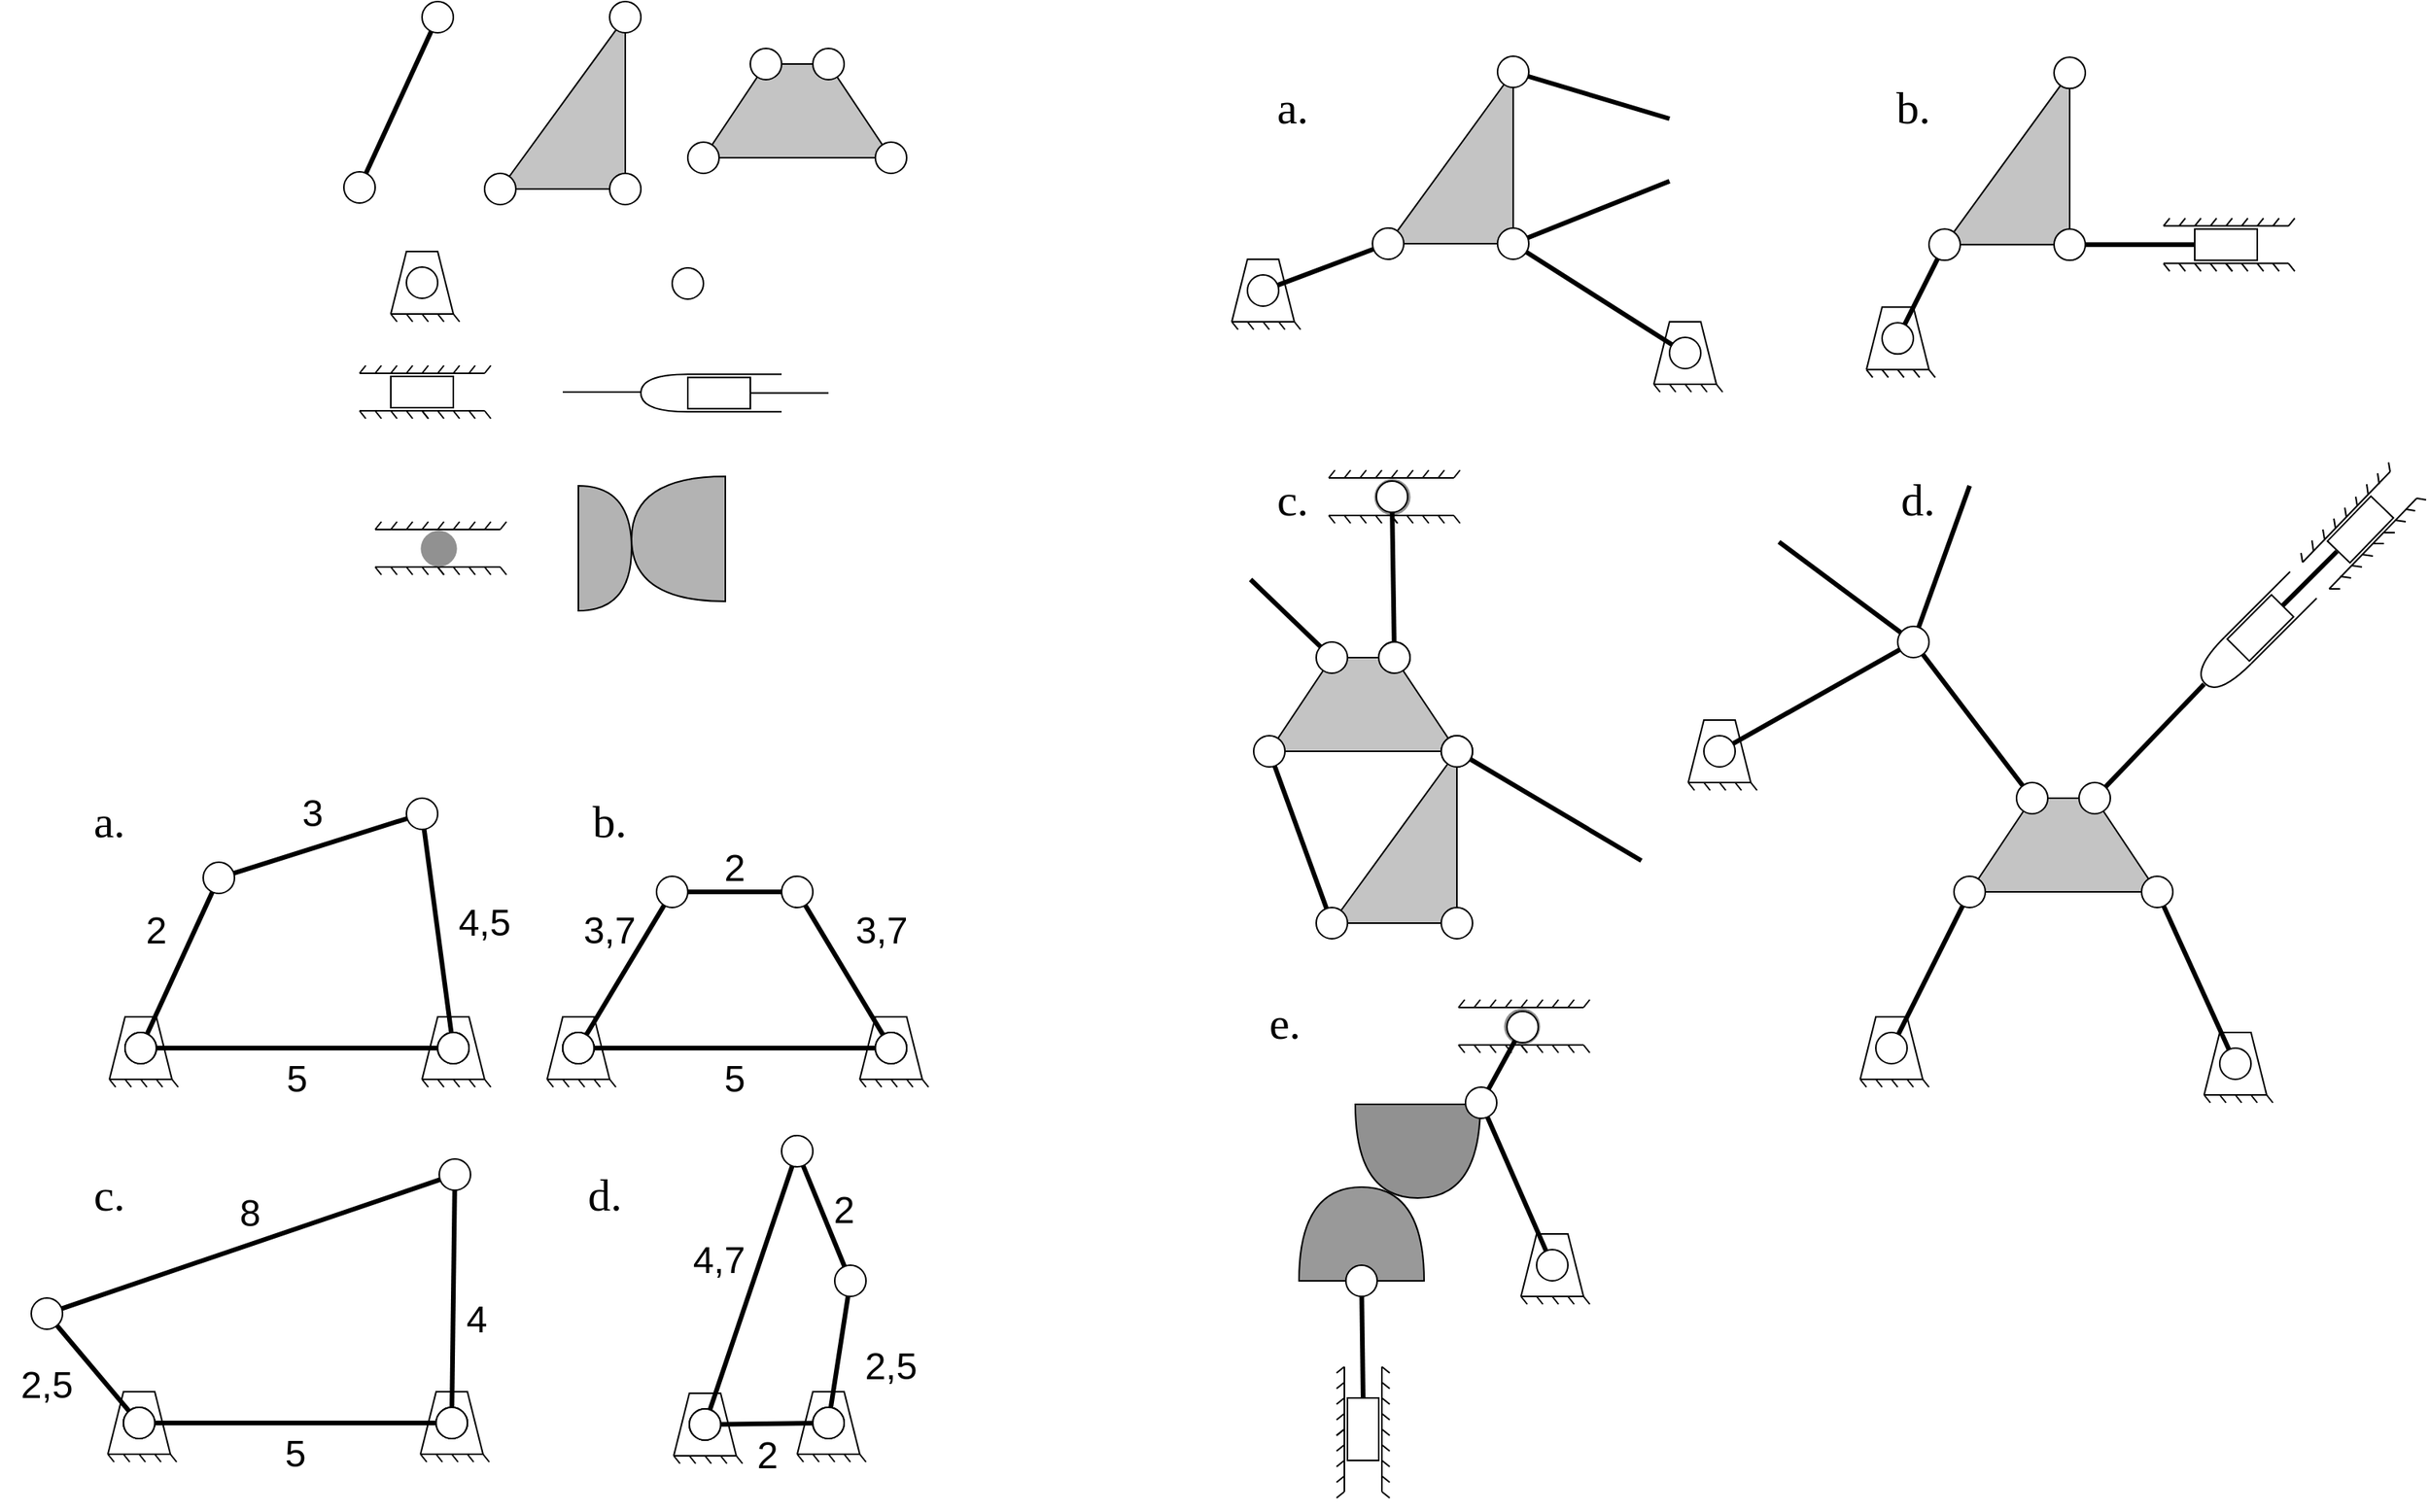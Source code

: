 <mxfile version="24.9.2">
  <diagram name="Page-1" id="YOK3STyYylCAsEqBLg2X">
    <mxGraphModel dx="2025" dy="1142" grid="1" gridSize="10" guides="1" tooltips="1" connect="1" arrows="1" fold="1" page="1" pageScale="1" pageWidth="4681" pageHeight="3300" math="0" shadow="0">
      <root>
        <mxCell id="0" />
        <mxCell id="1" parent="0" />
        <mxCell id="U_zzFxPC7SBMpID13DP9-139" value="" style="shape=or;whiteSpace=wrap;html=1;rotation=90;fillColor=#919191;" vertex="1" parent="1">
          <mxGeometry x="1007" y="846" width="60" height="80" as="geometry" />
        </mxCell>
        <mxCell id="V0cMrDeBwhReGAPYOjV9-292" value="" style="endArrow=none;html=1;rounded=0;exitX=0;exitY=1;exitDx=0;exitDy=0;strokeWidth=3;" parent="1" source="V0cMrDeBwhReGAPYOjV9-279" target="V0cMrDeBwhReGAPYOjV9-286" edge="1">
          <mxGeometry width="50" height="50" relative="1" as="geometry">
            <mxPoint x="1409" y="352.66" as="sourcePoint" />
            <mxPoint x="1454" y="395.66" as="targetPoint" />
          </mxGeometry>
        </mxCell>
        <mxCell id="V0cMrDeBwhReGAPYOjV9-277" value="" style="endArrow=none;html=1;rounded=0;strokeWidth=3;" parent="1" target="V0cMrDeBwhReGAPYOjV9-274" edge="1">
          <mxGeometry width="50" height="50" relative="1" as="geometry">
            <mxPoint x="942" y="630" as="sourcePoint" />
            <mxPoint x="987" y="673" as="targetPoint" />
          </mxGeometry>
        </mxCell>
        <mxCell id="V0cMrDeBwhReGAPYOjV9-127" value="" style="endArrow=none;html=1;rounded=0;entryX=1;entryY=1;entryDx=0;entryDy=0;strokeWidth=3;" parent="1" source="V0cMrDeBwhReGAPYOjV9-120" target="V0cMrDeBwhReGAPYOjV9-103" edge="1">
          <mxGeometry width="50" height="50" relative="1" as="geometry">
            <mxPoint x="1354" y="821" as="sourcePoint" />
            <mxPoint x="1396" y="739" as="targetPoint" />
          </mxGeometry>
        </mxCell>
        <mxCell id="V0cMrDeBwhReGAPYOjV9-75" value="" style="endArrow=none;html=1;rounded=0;strokeWidth=3;" parent="1" source="V0cMrDeBwhReGAPYOjV9-6" edge="1">
          <mxGeometry width="50" height="50" relative="1" as="geometry">
            <mxPoint x="360" y="260" as="sourcePoint" />
            <mxPoint x="410" y="160" as="targetPoint" />
          </mxGeometry>
        </mxCell>
        <mxCell id="V0cMrDeBwhReGAPYOjV9-6" value="" style="ellipse;whiteSpace=wrap;html=1;aspect=fixed;" parent="1" vertex="1">
          <mxGeometry x="350" y="259" width="20" height="20" as="geometry" />
        </mxCell>
        <mxCell id="V0cMrDeBwhReGAPYOjV9-25" value="" style="group" parent="1" vertex="1" connectable="0">
          <mxGeometry x="380" y="310" width="44" height="45" as="geometry" />
        </mxCell>
        <mxCell id="V0cMrDeBwhReGAPYOjV9-5" value="" style="group" parent="V0cMrDeBwhReGAPYOjV9-25" vertex="1" connectable="0">
          <mxGeometry width="40" height="40" as="geometry" />
        </mxCell>
        <mxCell id="V0cMrDeBwhReGAPYOjV9-2" value="" style="endArrow=none;html=1;rounded=0;" parent="V0cMrDeBwhReGAPYOjV9-5" edge="1">
          <mxGeometry width="50" height="50" relative="1" as="geometry">
            <mxPoint y="40" as="sourcePoint" />
            <mxPoint y="40" as="targetPoint" />
            <Array as="points">
              <mxPoint x="30" y="40" />
              <mxPoint x="40" y="40" />
              <mxPoint x="30" />
              <mxPoint x="10" />
            </Array>
          </mxGeometry>
        </mxCell>
        <mxCell id="V0cMrDeBwhReGAPYOjV9-3" value="" style="ellipse;whiteSpace=wrap;html=1;aspect=fixed;" parent="V0cMrDeBwhReGAPYOjV9-5" vertex="1">
          <mxGeometry x="10" y="10" width="20" height="20" as="geometry" />
        </mxCell>
        <mxCell id="V0cMrDeBwhReGAPYOjV9-20" value="" style="endArrow=none;html=1;rounded=0;" parent="V0cMrDeBwhReGAPYOjV9-25" edge="1">
          <mxGeometry width="50" height="50" relative="1" as="geometry">
            <mxPoint x="14" y="45" as="sourcePoint" />
            <mxPoint x="10" y="40" as="targetPoint" />
          </mxGeometry>
        </mxCell>
        <mxCell id="V0cMrDeBwhReGAPYOjV9-21" value="" style="endArrow=none;html=1;rounded=0;" parent="V0cMrDeBwhReGAPYOjV9-25" edge="1">
          <mxGeometry width="50" height="50" relative="1" as="geometry">
            <mxPoint x="24" y="45" as="sourcePoint" />
            <mxPoint x="20" y="40" as="targetPoint" />
          </mxGeometry>
        </mxCell>
        <mxCell id="V0cMrDeBwhReGAPYOjV9-22" value="" style="endArrow=none;html=1;rounded=0;" parent="V0cMrDeBwhReGAPYOjV9-25" edge="1">
          <mxGeometry width="50" height="50" relative="1" as="geometry">
            <mxPoint x="34" y="45" as="sourcePoint" />
            <mxPoint x="30" y="40" as="targetPoint" />
          </mxGeometry>
        </mxCell>
        <mxCell id="V0cMrDeBwhReGAPYOjV9-23" value="" style="endArrow=none;html=1;rounded=0;" parent="V0cMrDeBwhReGAPYOjV9-25" edge="1">
          <mxGeometry width="50" height="50" relative="1" as="geometry">
            <mxPoint x="44" y="45" as="sourcePoint" />
            <mxPoint x="40" y="40" as="targetPoint" />
          </mxGeometry>
        </mxCell>
        <mxCell id="V0cMrDeBwhReGAPYOjV9-24" value="" style="endArrow=none;html=1;rounded=0;" parent="V0cMrDeBwhReGAPYOjV9-25" edge="1">
          <mxGeometry width="50" height="50" relative="1" as="geometry">
            <mxPoint x="4" y="45" as="sourcePoint" />
            <mxPoint y="40" as="targetPoint" />
          </mxGeometry>
        </mxCell>
        <mxCell id="V0cMrDeBwhReGAPYOjV9-49" value="" style="group" parent="1" vertex="1" connectable="0">
          <mxGeometry x="360" y="383" width="84" height="34" as="geometry" />
        </mxCell>
        <mxCell id="V0cMrDeBwhReGAPYOjV9-26" value="" style="endArrow=none;html=1;rounded=0;" parent="V0cMrDeBwhReGAPYOjV9-49" edge="1">
          <mxGeometry width="50" height="50" relative="1" as="geometry">
            <mxPoint y="5" as="sourcePoint" />
            <mxPoint x="80" y="5" as="targetPoint" />
          </mxGeometry>
        </mxCell>
        <mxCell id="V0cMrDeBwhReGAPYOjV9-27" value="" style="endArrow=none;html=1;rounded=0;" parent="V0cMrDeBwhReGAPYOjV9-49" edge="1">
          <mxGeometry width="50" height="50" relative="1" as="geometry">
            <mxPoint y="29" as="sourcePoint" />
            <mxPoint x="80" y="29" as="targetPoint" />
          </mxGeometry>
        </mxCell>
        <mxCell id="V0cMrDeBwhReGAPYOjV9-29" value="" style="rounded=0;whiteSpace=wrap;html=1;" parent="V0cMrDeBwhReGAPYOjV9-49" vertex="1">
          <mxGeometry x="20" y="7" width="40" height="20" as="geometry" />
        </mxCell>
        <mxCell id="V0cMrDeBwhReGAPYOjV9-30" value="" style="endArrow=none;html=1;rounded=0;" parent="V0cMrDeBwhReGAPYOjV9-49" edge="1">
          <mxGeometry width="50" height="50" relative="1" as="geometry">
            <mxPoint x="44" y="34" as="sourcePoint" />
            <mxPoint x="40" y="29" as="targetPoint" />
          </mxGeometry>
        </mxCell>
        <mxCell id="V0cMrDeBwhReGAPYOjV9-31" value="" style="endArrow=none;html=1;rounded=0;" parent="V0cMrDeBwhReGAPYOjV9-49" edge="1">
          <mxGeometry width="50" height="50" relative="1" as="geometry">
            <mxPoint x="24" y="34" as="sourcePoint" />
            <mxPoint x="20" y="29" as="targetPoint" />
          </mxGeometry>
        </mxCell>
        <mxCell id="V0cMrDeBwhReGAPYOjV9-32" value="" style="endArrow=none;html=1;rounded=0;" parent="V0cMrDeBwhReGAPYOjV9-49" edge="1">
          <mxGeometry width="50" height="50" relative="1" as="geometry">
            <mxPoint x="4" y="34" as="sourcePoint" />
            <mxPoint y="29" as="targetPoint" />
          </mxGeometry>
        </mxCell>
        <mxCell id="V0cMrDeBwhReGAPYOjV9-33" value="" style="endArrow=none;html=1;rounded=0;" parent="V0cMrDeBwhReGAPYOjV9-49" edge="1">
          <mxGeometry width="50" height="50" relative="1" as="geometry">
            <mxPoint x="84" y="34" as="sourcePoint" />
            <mxPoint x="80" y="29" as="targetPoint" />
          </mxGeometry>
        </mxCell>
        <mxCell id="V0cMrDeBwhReGAPYOjV9-34" value="" style="endArrow=none;html=1;rounded=0;" parent="V0cMrDeBwhReGAPYOjV9-49" edge="1">
          <mxGeometry width="50" height="50" relative="1" as="geometry">
            <mxPoint x="64" y="34" as="sourcePoint" />
            <mxPoint x="60" y="29" as="targetPoint" />
          </mxGeometry>
        </mxCell>
        <mxCell id="V0cMrDeBwhReGAPYOjV9-35" value="" style="endArrow=none;html=1;rounded=0;" parent="V0cMrDeBwhReGAPYOjV9-49" edge="1">
          <mxGeometry width="50" height="50" relative="1" as="geometry">
            <mxPoint x="44" y="34" as="sourcePoint" />
            <mxPoint x="40" y="29" as="targetPoint" />
          </mxGeometry>
        </mxCell>
        <mxCell id="V0cMrDeBwhReGAPYOjV9-36" value="" style="endArrow=none;html=1;rounded=0;" parent="V0cMrDeBwhReGAPYOjV9-49" edge="1">
          <mxGeometry width="50" height="50" relative="1" as="geometry">
            <mxPoint x="24" as="sourcePoint" />
            <mxPoint x="20" y="5" as="targetPoint" />
          </mxGeometry>
        </mxCell>
        <mxCell id="V0cMrDeBwhReGAPYOjV9-37" value="" style="endArrow=none;html=1;rounded=0;" parent="V0cMrDeBwhReGAPYOjV9-49" edge="1">
          <mxGeometry width="50" height="50" relative="1" as="geometry">
            <mxPoint x="4" as="sourcePoint" />
            <mxPoint y="5" as="targetPoint" />
          </mxGeometry>
        </mxCell>
        <mxCell id="V0cMrDeBwhReGAPYOjV9-38" value="" style="endArrow=none;html=1;rounded=0;" parent="V0cMrDeBwhReGAPYOjV9-49" edge="1">
          <mxGeometry width="50" height="50" relative="1" as="geometry">
            <mxPoint x="84" as="sourcePoint" />
            <mxPoint x="80" y="5" as="targetPoint" />
          </mxGeometry>
        </mxCell>
        <mxCell id="V0cMrDeBwhReGAPYOjV9-39" value="" style="endArrow=none;html=1;rounded=0;" parent="V0cMrDeBwhReGAPYOjV9-49" edge="1">
          <mxGeometry width="50" height="50" relative="1" as="geometry">
            <mxPoint x="64" as="sourcePoint" />
            <mxPoint x="60" y="5" as="targetPoint" />
          </mxGeometry>
        </mxCell>
        <mxCell id="V0cMrDeBwhReGAPYOjV9-40" value="" style="endArrow=none;html=1;rounded=0;" parent="V0cMrDeBwhReGAPYOjV9-49" edge="1">
          <mxGeometry width="50" height="50" relative="1" as="geometry">
            <mxPoint x="44" as="sourcePoint" />
            <mxPoint x="40" y="5" as="targetPoint" />
          </mxGeometry>
        </mxCell>
        <mxCell id="V0cMrDeBwhReGAPYOjV9-41" value="" style="endArrow=none;html=1;rounded=0;" parent="V0cMrDeBwhReGAPYOjV9-49" edge="1">
          <mxGeometry width="50" height="50" relative="1" as="geometry">
            <mxPoint x="34" as="sourcePoint" />
            <mxPoint x="30" y="5" as="targetPoint" />
          </mxGeometry>
        </mxCell>
        <mxCell id="V0cMrDeBwhReGAPYOjV9-42" value="" style="endArrow=none;html=1;rounded=0;" parent="V0cMrDeBwhReGAPYOjV9-49" edge="1">
          <mxGeometry width="50" height="50" relative="1" as="geometry">
            <mxPoint x="14" as="sourcePoint" />
            <mxPoint x="10" y="5" as="targetPoint" />
          </mxGeometry>
        </mxCell>
        <mxCell id="V0cMrDeBwhReGAPYOjV9-43" value="" style="endArrow=none;html=1;rounded=0;" parent="V0cMrDeBwhReGAPYOjV9-49" edge="1">
          <mxGeometry width="50" height="50" relative="1" as="geometry">
            <mxPoint x="74" as="sourcePoint" />
            <mxPoint x="70" y="5" as="targetPoint" />
          </mxGeometry>
        </mxCell>
        <mxCell id="V0cMrDeBwhReGAPYOjV9-44" value="" style="endArrow=none;html=1;rounded=0;" parent="V0cMrDeBwhReGAPYOjV9-49" edge="1">
          <mxGeometry width="50" height="50" relative="1" as="geometry">
            <mxPoint x="54" as="sourcePoint" />
            <mxPoint x="50" y="5" as="targetPoint" />
          </mxGeometry>
        </mxCell>
        <mxCell id="V0cMrDeBwhReGAPYOjV9-45" value="" style="endArrow=none;html=1;rounded=0;" parent="V0cMrDeBwhReGAPYOjV9-49" edge="1">
          <mxGeometry width="50" height="50" relative="1" as="geometry">
            <mxPoint x="34" y="34" as="sourcePoint" />
            <mxPoint x="30" y="29" as="targetPoint" />
          </mxGeometry>
        </mxCell>
        <mxCell id="V0cMrDeBwhReGAPYOjV9-46" value="" style="endArrow=none;html=1;rounded=0;" parent="V0cMrDeBwhReGAPYOjV9-49" edge="1">
          <mxGeometry width="50" height="50" relative="1" as="geometry">
            <mxPoint x="14" y="34" as="sourcePoint" />
            <mxPoint x="10" y="29" as="targetPoint" />
          </mxGeometry>
        </mxCell>
        <mxCell id="V0cMrDeBwhReGAPYOjV9-47" value="" style="endArrow=none;html=1;rounded=0;" parent="V0cMrDeBwhReGAPYOjV9-49" edge="1">
          <mxGeometry width="50" height="50" relative="1" as="geometry">
            <mxPoint x="74" y="34" as="sourcePoint" />
            <mxPoint x="70" y="29" as="targetPoint" />
          </mxGeometry>
        </mxCell>
        <mxCell id="V0cMrDeBwhReGAPYOjV9-48" value="" style="endArrow=none;html=1;rounded=0;" parent="V0cMrDeBwhReGAPYOjV9-49" edge="1">
          <mxGeometry width="50" height="50" relative="1" as="geometry">
            <mxPoint x="54" y="34" as="sourcePoint" />
            <mxPoint x="50" y="29" as="targetPoint" />
          </mxGeometry>
        </mxCell>
        <mxCell id="V0cMrDeBwhReGAPYOjV9-50" value="" style="group" parent="1" vertex="1" connectable="0">
          <mxGeometry x="1063" y="789" width="84" height="79" as="geometry" />
        </mxCell>
        <mxCell id="V0cMrDeBwhReGAPYOjV9-51" value="" style="endArrow=none;html=1;rounded=0;" parent="V0cMrDeBwhReGAPYOjV9-50" edge="1">
          <mxGeometry width="50" height="50" relative="1" as="geometry">
            <mxPoint y="5" as="sourcePoint" />
            <mxPoint x="80" y="5" as="targetPoint" />
          </mxGeometry>
        </mxCell>
        <mxCell id="V0cMrDeBwhReGAPYOjV9-52" value="" style="endArrow=none;html=1;rounded=0;" parent="V0cMrDeBwhReGAPYOjV9-50" edge="1">
          <mxGeometry width="50" height="50" relative="1" as="geometry">
            <mxPoint y="29" as="sourcePoint" />
            <mxPoint x="80" y="29" as="targetPoint" />
          </mxGeometry>
        </mxCell>
        <mxCell id="V0cMrDeBwhReGAPYOjV9-54" value="" style="endArrow=none;html=1;rounded=0;" parent="V0cMrDeBwhReGAPYOjV9-50" edge="1">
          <mxGeometry width="50" height="50" relative="1" as="geometry">
            <mxPoint x="44" y="34" as="sourcePoint" />
            <mxPoint x="40" y="29" as="targetPoint" />
          </mxGeometry>
        </mxCell>
        <mxCell id="V0cMrDeBwhReGAPYOjV9-55" value="" style="endArrow=none;html=1;rounded=0;" parent="V0cMrDeBwhReGAPYOjV9-50" edge="1">
          <mxGeometry width="50" height="50" relative="1" as="geometry">
            <mxPoint x="24" y="34" as="sourcePoint" />
            <mxPoint x="20" y="29" as="targetPoint" />
          </mxGeometry>
        </mxCell>
        <mxCell id="V0cMrDeBwhReGAPYOjV9-56" value="" style="endArrow=none;html=1;rounded=0;" parent="V0cMrDeBwhReGAPYOjV9-50" edge="1">
          <mxGeometry width="50" height="50" relative="1" as="geometry">
            <mxPoint x="4" y="34" as="sourcePoint" />
            <mxPoint y="29" as="targetPoint" />
          </mxGeometry>
        </mxCell>
        <mxCell id="V0cMrDeBwhReGAPYOjV9-57" value="" style="endArrow=none;html=1;rounded=0;" parent="V0cMrDeBwhReGAPYOjV9-50" edge="1">
          <mxGeometry width="50" height="50" relative="1" as="geometry">
            <mxPoint x="84" y="34" as="sourcePoint" />
            <mxPoint x="80" y="29" as="targetPoint" />
          </mxGeometry>
        </mxCell>
        <mxCell id="V0cMrDeBwhReGAPYOjV9-58" value="" style="endArrow=none;html=1;rounded=0;" parent="V0cMrDeBwhReGAPYOjV9-50" edge="1">
          <mxGeometry width="50" height="50" relative="1" as="geometry">
            <mxPoint x="64" y="34" as="sourcePoint" />
            <mxPoint x="60" y="29" as="targetPoint" />
          </mxGeometry>
        </mxCell>
        <mxCell id="V0cMrDeBwhReGAPYOjV9-59" value="" style="endArrow=none;html=1;rounded=0;" parent="V0cMrDeBwhReGAPYOjV9-50" edge="1">
          <mxGeometry width="50" height="50" relative="1" as="geometry">
            <mxPoint x="44" y="34" as="sourcePoint" />
            <mxPoint x="40" y="29" as="targetPoint" />
          </mxGeometry>
        </mxCell>
        <mxCell id="V0cMrDeBwhReGAPYOjV9-60" value="" style="endArrow=none;html=1;rounded=0;" parent="V0cMrDeBwhReGAPYOjV9-50" edge="1">
          <mxGeometry width="50" height="50" relative="1" as="geometry">
            <mxPoint x="24" as="sourcePoint" />
            <mxPoint x="20" y="5" as="targetPoint" />
          </mxGeometry>
        </mxCell>
        <mxCell id="V0cMrDeBwhReGAPYOjV9-61" value="" style="endArrow=none;html=1;rounded=0;" parent="V0cMrDeBwhReGAPYOjV9-50" edge="1">
          <mxGeometry width="50" height="50" relative="1" as="geometry">
            <mxPoint x="4" as="sourcePoint" />
            <mxPoint y="5" as="targetPoint" />
          </mxGeometry>
        </mxCell>
        <mxCell id="V0cMrDeBwhReGAPYOjV9-62" value="" style="endArrow=none;html=1;rounded=0;" parent="V0cMrDeBwhReGAPYOjV9-50" edge="1">
          <mxGeometry width="50" height="50" relative="1" as="geometry">
            <mxPoint x="84" as="sourcePoint" />
            <mxPoint x="80" y="5" as="targetPoint" />
          </mxGeometry>
        </mxCell>
        <mxCell id="V0cMrDeBwhReGAPYOjV9-63" value="" style="endArrow=none;html=1;rounded=0;" parent="V0cMrDeBwhReGAPYOjV9-50" edge="1">
          <mxGeometry width="50" height="50" relative="1" as="geometry">
            <mxPoint x="64" as="sourcePoint" />
            <mxPoint x="60" y="5" as="targetPoint" />
          </mxGeometry>
        </mxCell>
        <mxCell id="V0cMrDeBwhReGAPYOjV9-64" value="" style="endArrow=none;html=1;rounded=0;" parent="V0cMrDeBwhReGAPYOjV9-50" edge="1">
          <mxGeometry width="50" height="50" relative="1" as="geometry">
            <mxPoint x="44" as="sourcePoint" />
            <mxPoint x="40" y="5" as="targetPoint" />
          </mxGeometry>
        </mxCell>
        <mxCell id="V0cMrDeBwhReGAPYOjV9-65" value="" style="endArrow=none;html=1;rounded=0;" parent="V0cMrDeBwhReGAPYOjV9-50" edge="1">
          <mxGeometry width="50" height="50" relative="1" as="geometry">
            <mxPoint x="34" as="sourcePoint" />
            <mxPoint x="30" y="5" as="targetPoint" />
          </mxGeometry>
        </mxCell>
        <mxCell id="V0cMrDeBwhReGAPYOjV9-66" value="" style="endArrow=none;html=1;rounded=0;" parent="V0cMrDeBwhReGAPYOjV9-50" edge="1">
          <mxGeometry width="50" height="50" relative="1" as="geometry">
            <mxPoint x="14" as="sourcePoint" />
            <mxPoint x="10" y="5" as="targetPoint" />
          </mxGeometry>
        </mxCell>
        <mxCell id="V0cMrDeBwhReGAPYOjV9-67" value="" style="endArrow=none;html=1;rounded=0;" parent="V0cMrDeBwhReGAPYOjV9-50" edge="1">
          <mxGeometry width="50" height="50" relative="1" as="geometry">
            <mxPoint x="74" as="sourcePoint" />
            <mxPoint x="70" y="5" as="targetPoint" />
          </mxGeometry>
        </mxCell>
        <mxCell id="V0cMrDeBwhReGAPYOjV9-68" value="" style="endArrow=none;html=1;rounded=0;" parent="V0cMrDeBwhReGAPYOjV9-50" edge="1">
          <mxGeometry width="50" height="50" relative="1" as="geometry">
            <mxPoint x="54" as="sourcePoint" />
            <mxPoint x="50" y="5" as="targetPoint" />
          </mxGeometry>
        </mxCell>
        <mxCell id="V0cMrDeBwhReGAPYOjV9-69" value="" style="endArrow=none;html=1;rounded=0;" parent="V0cMrDeBwhReGAPYOjV9-50" edge="1">
          <mxGeometry width="50" height="50" relative="1" as="geometry">
            <mxPoint x="34" y="34" as="sourcePoint" />
            <mxPoint x="30" y="29" as="targetPoint" />
          </mxGeometry>
        </mxCell>
        <mxCell id="V0cMrDeBwhReGAPYOjV9-70" value="" style="endArrow=none;html=1;rounded=0;" parent="V0cMrDeBwhReGAPYOjV9-50" edge="1">
          <mxGeometry width="50" height="50" relative="1" as="geometry">
            <mxPoint x="14" y="34" as="sourcePoint" />
            <mxPoint x="10" y="29" as="targetPoint" />
          </mxGeometry>
        </mxCell>
        <mxCell id="V0cMrDeBwhReGAPYOjV9-71" value="" style="endArrow=none;html=1;rounded=0;" parent="V0cMrDeBwhReGAPYOjV9-50" edge="1">
          <mxGeometry width="50" height="50" relative="1" as="geometry">
            <mxPoint x="74" y="34" as="sourcePoint" />
            <mxPoint x="70" y="29" as="targetPoint" />
          </mxGeometry>
        </mxCell>
        <mxCell id="V0cMrDeBwhReGAPYOjV9-72" value="" style="endArrow=none;html=1;rounded=0;" parent="V0cMrDeBwhReGAPYOjV9-50" edge="1">
          <mxGeometry width="50" height="50" relative="1" as="geometry">
            <mxPoint x="54" y="34" as="sourcePoint" />
            <mxPoint x="50" y="29" as="targetPoint" />
          </mxGeometry>
        </mxCell>
        <mxCell id="V0cMrDeBwhReGAPYOjV9-73" value="" style="ellipse;whiteSpace=wrap;html=1;aspect=fixed;fillColor=#919191;strokeWidth=0;perimeterSpacing=0;" parent="V0cMrDeBwhReGAPYOjV9-50" vertex="1">
          <mxGeometry x="29" y="5.5" width="23" height="23" as="geometry" />
        </mxCell>
        <mxCell id="U_zzFxPC7SBMpID13DP9-193" value="" style="endArrow=none;html=1;rounded=0;strokeWidth=3;" edge="1" parent="V0cMrDeBwhReGAPYOjV9-50" source="U_zzFxPC7SBMpID13DP9-194" target="U_zzFxPC7SBMpID13DP9-195">
          <mxGeometry width="50" height="50" relative="1" as="geometry">
            <mxPoint x="14.5" y="57" as="sourcePoint" />
            <mxPoint x="64.5" y="-43" as="targetPoint" />
          </mxGeometry>
        </mxCell>
        <mxCell id="U_zzFxPC7SBMpID13DP9-195" value="" style="ellipse;whiteSpace=wrap;html=1;aspect=fixed;" vertex="1" parent="V0cMrDeBwhReGAPYOjV9-50">
          <mxGeometry x="31" y="7.5" width="20" height="20" as="geometry" />
        </mxCell>
        <mxCell id="U_zzFxPC7SBMpID13DP9-194" value="" style="ellipse;whiteSpace=wrap;html=1;aspect=fixed;" vertex="1" parent="V0cMrDeBwhReGAPYOjV9-50">
          <mxGeometry x="4.5" y="56" width="20" height="20" as="geometry" />
        </mxCell>
        <mxCell id="V0cMrDeBwhReGAPYOjV9-76" value="" style="ellipse;whiteSpace=wrap;html=1;aspect=fixed;" parent="1" vertex="1">
          <mxGeometry x="400" y="150" width="20" height="20" as="geometry" />
        </mxCell>
        <mxCell id="V0cMrDeBwhReGAPYOjV9-79" value="" style="shape=manualInput;whiteSpace=wrap;html=1;size=140;gradientColor=none;fillColor=#C4C4C4;" parent="1" vertex="1">
          <mxGeometry x="450" y="160" width="80" height="110" as="geometry" />
        </mxCell>
        <mxCell id="V0cMrDeBwhReGAPYOjV9-80" value="" style="ellipse;whiteSpace=wrap;html=1;aspect=fixed;" parent="1" vertex="1">
          <mxGeometry x="440" y="260" width="20" height="20" as="geometry" />
        </mxCell>
        <mxCell id="V0cMrDeBwhReGAPYOjV9-81" value="" style="ellipse;whiteSpace=wrap;html=1;aspect=fixed;" parent="1" vertex="1">
          <mxGeometry x="520" y="260" width="20" height="20" as="geometry" />
        </mxCell>
        <mxCell id="V0cMrDeBwhReGAPYOjV9-82" value="" style="ellipse;whiteSpace=wrap;html=1;aspect=fixed;" parent="1" vertex="1">
          <mxGeometry x="520" y="150" width="20" height="20" as="geometry" />
        </mxCell>
        <mxCell id="V0cMrDeBwhReGAPYOjV9-89" value="" style="shape=trapezoid;perimeter=trapezoidPerimeter;whiteSpace=wrap;html=1;fixedSize=1;fillColor=#C4C4C4;size=40;" parent="1" vertex="1">
          <mxGeometry x="580" y="190" width="120" height="60" as="geometry" />
        </mxCell>
        <mxCell id="V0cMrDeBwhReGAPYOjV9-90" value="" style="ellipse;whiteSpace=wrap;html=1;aspect=fixed;" parent="1" vertex="1">
          <mxGeometry x="610" y="180" width="20" height="20" as="geometry" />
        </mxCell>
        <mxCell id="V0cMrDeBwhReGAPYOjV9-91" value="" style="ellipse;whiteSpace=wrap;html=1;aspect=fixed;" parent="1" vertex="1">
          <mxGeometry x="650" y="180" width="20" height="20" as="geometry" />
        </mxCell>
        <mxCell id="V0cMrDeBwhReGAPYOjV9-92" value="" style="ellipse;whiteSpace=wrap;html=1;aspect=fixed;" parent="1" vertex="1">
          <mxGeometry x="690" y="240" width="20" height="20" as="geometry" />
        </mxCell>
        <mxCell id="V0cMrDeBwhReGAPYOjV9-93" value="" style="ellipse;whiteSpace=wrap;html=1;aspect=fixed;" parent="1" vertex="1">
          <mxGeometry x="570" y="240" width="20" height="20" as="geometry" />
        </mxCell>
        <mxCell id="V0cMrDeBwhReGAPYOjV9-94" value="" style="shape=or;whiteSpace=wrap;html=1;fillColor=#B3B3B3;" parent="1" vertex="1">
          <mxGeometry x="500" y="460" width="34" height="80" as="geometry" />
        </mxCell>
        <mxCell id="V0cMrDeBwhReGAPYOjV9-95" value="" style="shape=or;whiteSpace=wrap;html=1;fillColor=#B3B3B3;rotation=-180;" parent="1" vertex="1">
          <mxGeometry x="534" y="454" width="60" height="80" as="geometry" />
        </mxCell>
        <mxCell id="V0cMrDeBwhReGAPYOjV9-96" value="" style="curved=1;endArrow=none;html=1;rounded=0;endFill=0;" parent="1" edge="1">
          <mxGeometry width="50" height="50" relative="1" as="geometry">
            <mxPoint x="570" y="412.66" as="sourcePoint" />
            <mxPoint x="570" y="388.66" as="targetPoint" />
            <Array as="points">
              <mxPoint x="540" y="412.66" />
              <mxPoint x="540" y="388.66" />
            </Array>
          </mxGeometry>
        </mxCell>
        <mxCell id="V0cMrDeBwhReGAPYOjV9-97" value="" style="endArrow=none;html=1;rounded=0;" parent="1" edge="1">
          <mxGeometry width="50" height="50" relative="1" as="geometry">
            <mxPoint x="540" y="400" as="sourcePoint" />
            <mxPoint x="490" y="400" as="targetPoint" />
          </mxGeometry>
        </mxCell>
        <mxCell id="V0cMrDeBwhReGAPYOjV9-98" value="" style="endArrow=none;html=1;rounded=0;" parent="1" edge="1">
          <mxGeometry width="50" height="50" relative="1" as="geometry">
            <mxPoint x="570" y="412.66" as="sourcePoint" />
            <mxPoint x="630" y="412.66" as="targetPoint" />
          </mxGeometry>
        </mxCell>
        <mxCell id="V0cMrDeBwhReGAPYOjV9-99" value="" style="endArrow=none;html=1;rounded=0;" parent="1" edge="1">
          <mxGeometry width="50" height="50" relative="1" as="geometry">
            <mxPoint x="570" y="388.66" as="sourcePoint" />
            <mxPoint x="630" y="388.66" as="targetPoint" />
          </mxGeometry>
        </mxCell>
        <mxCell id="V0cMrDeBwhReGAPYOjV9-100" value="" style="rounded=0;whiteSpace=wrap;html=1;" parent="1" vertex="1">
          <mxGeometry x="570" y="390.66" width="40" height="20" as="geometry" />
        </mxCell>
        <mxCell id="V0cMrDeBwhReGAPYOjV9-101" value="" style="endArrow=none;html=1;rounded=0;exitX=1;exitY=0.5;exitDx=0;exitDy=0;" parent="1" source="V0cMrDeBwhReGAPYOjV9-100" edge="1">
          <mxGeometry width="50" height="50" relative="1" as="geometry">
            <mxPoint x="630" y="430.66" as="sourcePoint" />
            <mxPoint x="660" y="400.66" as="targetPoint" />
          </mxGeometry>
        </mxCell>
        <mxCell id="V0cMrDeBwhReGAPYOjV9-102" value="" style="ellipse;whiteSpace=wrap;html=1;aspect=fixed;" parent="1" vertex="1">
          <mxGeometry x="560" y="320.5" width="20" height="20" as="geometry" />
        </mxCell>
        <mxCell id="V0cMrDeBwhReGAPYOjV9-103" value="" style="shape=trapezoid;perimeter=trapezoidPerimeter;whiteSpace=wrap;html=1;fixedSize=1;fillColor=#C4C4C4;size=40;" parent="1" vertex="1">
          <mxGeometry x="1390" y="660" width="120" height="60" as="geometry" />
        </mxCell>
        <mxCell id="V0cMrDeBwhReGAPYOjV9-104" value="" style="ellipse;whiteSpace=wrap;html=1;aspect=fixed;" parent="1" vertex="1">
          <mxGeometry x="1420" y="650" width="20" height="20" as="geometry" />
        </mxCell>
        <mxCell id="V0cMrDeBwhReGAPYOjV9-105" value="" style="ellipse;whiteSpace=wrap;html=1;aspect=fixed;" parent="1" vertex="1">
          <mxGeometry x="1460" y="650" width="20" height="20" as="geometry" />
        </mxCell>
        <mxCell id="V0cMrDeBwhReGAPYOjV9-106" value="" style="ellipse;whiteSpace=wrap;html=1;aspect=fixed;" parent="1" vertex="1">
          <mxGeometry x="1500" y="710" width="20" height="20" as="geometry" />
        </mxCell>
        <mxCell id="V0cMrDeBwhReGAPYOjV9-107" value="" style="ellipse;whiteSpace=wrap;html=1;aspect=fixed;" parent="1" vertex="1">
          <mxGeometry x="1380" y="710" width="20" height="20" as="geometry" />
        </mxCell>
        <mxCell id="V0cMrDeBwhReGAPYOjV9-108" value="" style="group" parent="1" vertex="1" connectable="0">
          <mxGeometry x="1320" y="800" width="44" height="45" as="geometry" />
        </mxCell>
        <mxCell id="V0cMrDeBwhReGAPYOjV9-109" value="" style="group" parent="V0cMrDeBwhReGAPYOjV9-108" vertex="1" connectable="0">
          <mxGeometry width="40" height="40" as="geometry" />
        </mxCell>
        <mxCell id="V0cMrDeBwhReGAPYOjV9-110" value="" style="endArrow=none;html=1;rounded=0;" parent="V0cMrDeBwhReGAPYOjV9-109" edge="1">
          <mxGeometry width="50" height="50" relative="1" as="geometry">
            <mxPoint y="40" as="sourcePoint" />
            <mxPoint y="40" as="targetPoint" />
            <Array as="points">
              <mxPoint x="30" y="40" />
              <mxPoint x="40" y="40" />
              <mxPoint x="30" />
              <mxPoint x="10" />
            </Array>
          </mxGeometry>
        </mxCell>
        <mxCell id="V0cMrDeBwhReGAPYOjV9-111" value="" style="ellipse;whiteSpace=wrap;html=1;aspect=fixed;" parent="V0cMrDeBwhReGAPYOjV9-109" vertex="1">
          <mxGeometry x="10" y="10" width="20" height="20" as="geometry" />
        </mxCell>
        <mxCell id="V0cMrDeBwhReGAPYOjV9-112" value="" style="endArrow=none;html=1;rounded=0;" parent="V0cMrDeBwhReGAPYOjV9-108" edge="1">
          <mxGeometry width="50" height="50" relative="1" as="geometry">
            <mxPoint x="14" y="45" as="sourcePoint" />
            <mxPoint x="10" y="40" as="targetPoint" />
          </mxGeometry>
        </mxCell>
        <mxCell id="V0cMrDeBwhReGAPYOjV9-113" value="" style="endArrow=none;html=1;rounded=0;" parent="V0cMrDeBwhReGAPYOjV9-108" edge="1">
          <mxGeometry width="50" height="50" relative="1" as="geometry">
            <mxPoint x="24" y="45" as="sourcePoint" />
            <mxPoint x="20" y="40" as="targetPoint" />
          </mxGeometry>
        </mxCell>
        <mxCell id="V0cMrDeBwhReGAPYOjV9-114" value="" style="endArrow=none;html=1;rounded=0;" parent="V0cMrDeBwhReGAPYOjV9-108" edge="1">
          <mxGeometry width="50" height="50" relative="1" as="geometry">
            <mxPoint x="34" y="45" as="sourcePoint" />
            <mxPoint x="30" y="40" as="targetPoint" />
          </mxGeometry>
        </mxCell>
        <mxCell id="V0cMrDeBwhReGAPYOjV9-115" value="" style="endArrow=none;html=1;rounded=0;" parent="V0cMrDeBwhReGAPYOjV9-108" edge="1">
          <mxGeometry width="50" height="50" relative="1" as="geometry">
            <mxPoint x="44" y="45" as="sourcePoint" />
            <mxPoint x="40" y="40" as="targetPoint" />
          </mxGeometry>
        </mxCell>
        <mxCell id="V0cMrDeBwhReGAPYOjV9-116" value="" style="endArrow=none;html=1;rounded=0;" parent="V0cMrDeBwhReGAPYOjV9-108" edge="1">
          <mxGeometry width="50" height="50" relative="1" as="geometry">
            <mxPoint x="4" y="45" as="sourcePoint" />
            <mxPoint y="40" as="targetPoint" />
          </mxGeometry>
        </mxCell>
        <mxCell id="V0cMrDeBwhReGAPYOjV9-117" value="" style="group" parent="1" vertex="1" connectable="0">
          <mxGeometry x="1540" y="810" width="44" height="45" as="geometry" />
        </mxCell>
        <mxCell id="V0cMrDeBwhReGAPYOjV9-118" value="" style="group" parent="V0cMrDeBwhReGAPYOjV9-117" vertex="1" connectable="0">
          <mxGeometry width="40" height="40" as="geometry" />
        </mxCell>
        <mxCell id="V0cMrDeBwhReGAPYOjV9-119" value="" style="endArrow=none;html=1;rounded=0;" parent="V0cMrDeBwhReGAPYOjV9-118" edge="1">
          <mxGeometry width="50" height="50" relative="1" as="geometry">
            <mxPoint y="40" as="sourcePoint" />
            <mxPoint y="40" as="targetPoint" />
            <Array as="points">
              <mxPoint x="30" y="40" />
              <mxPoint x="40" y="40" />
              <mxPoint x="30" />
              <mxPoint x="10" />
            </Array>
          </mxGeometry>
        </mxCell>
        <mxCell id="V0cMrDeBwhReGAPYOjV9-120" value="" style="ellipse;whiteSpace=wrap;html=1;aspect=fixed;" parent="V0cMrDeBwhReGAPYOjV9-118" vertex="1">
          <mxGeometry x="10" y="10" width="20" height="20" as="geometry" />
        </mxCell>
        <mxCell id="V0cMrDeBwhReGAPYOjV9-121" value="" style="endArrow=none;html=1;rounded=0;" parent="V0cMrDeBwhReGAPYOjV9-117" edge="1">
          <mxGeometry width="50" height="50" relative="1" as="geometry">
            <mxPoint x="14" y="45" as="sourcePoint" />
            <mxPoint x="10" y="40" as="targetPoint" />
          </mxGeometry>
        </mxCell>
        <mxCell id="V0cMrDeBwhReGAPYOjV9-122" value="" style="endArrow=none;html=1;rounded=0;" parent="V0cMrDeBwhReGAPYOjV9-117" edge="1">
          <mxGeometry width="50" height="50" relative="1" as="geometry">
            <mxPoint x="24" y="45" as="sourcePoint" />
            <mxPoint x="20" y="40" as="targetPoint" />
          </mxGeometry>
        </mxCell>
        <mxCell id="V0cMrDeBwhReGAPYOjV9-123" value="" style="endArrow=none;html=1;rounded=0;" parent="V0cMrDeBwhReGAPYOjV9-117" edge="1">
          <mxGeometry width="50" height="50" relative="1" as="geometry">
            <mxPoint x="34" y="45" as="sourcePoint" />
            <mxPoint x="30" y="40" as="targetPoint" />
          </mxGeometry>
        </mxCell>
        <mxCell id="V0cMrDeBwhReGAPYOjV9-124" value="" style="endArrow=none;html=1;rounded=0;" parent="V0cMrDeBwhReGAPYOjV9-117" edge="1">
          <mxGeometry width="50" height="50" relative="1" as="geometry">
            <mxPoint x="44" y="45" as="sourcePoint" />
            <mxPoint x="40" y="40" as="targetPoint" />
          </mxGeometry>
        </mxCell>
        <mxCell id="V0cMrDeBwhReGAPYOjV9-125" value="" style="endArrow=none;html=1;rounded=0;" parent="V0cMrDeBwhReGAPYOjV9-117" edge="1">
          <mxGeometry width="50" height="50" relative="1" as="geometry">
            <mxPoint x="4" y="45" as="sourcePoint" />
            <mxPoint y="40" as="targetPoint" />
          </mxGeometry>
        </mxCell>
        <mxCell id="V0cMrDeBwhReGAPYOjV9-126" value="" style="endArrow=none;html=1;rounded=0;strokeWidth=3;" parent="1" source="V0cMrDeBwhReGAPYOjV9-111" target="V0cMrDeBwhReGAPYOjV9-107" edge="1">
          <mxGeometry width="50" height="50" relative="1" as="geometry">
            <mxPoint x="1240" y="750" as="sourcePoint" />
            <mxPoint x="1290" y="700" as="targetPoint" />
          </mxGeometry>
        </mxCell>
        <mxCell id="V0cMrDeBwhReGAPYOjV9-173" value="" style="group;rotation=-45;strokeWidth=3;" parent="1" vertex="1" connectable="0">
          <mxGeometry x="1480" y="550" width="170" height="24" as="geometry" />
        </mxCell>
        <mxCell id="V0cMrDeBwhReGAPYOjV9-167" value="" style="curved=1;endArrow=none;html=1;rounded=0;endFill=0;" parent="V0cMrDeBwhReGAPYOjV9-173" edge="1">
          <mxGeometry width="50" height="50" relative="1" as="geometry">
            <mxPoint x="90" y="24" as="sourcePoint" />
            <mxPoint x="73" y="7" as="targetPoint" />
            <Array as="points">
              <mxPoint x="69" y="45" />
              <mxPoint x="52" y="28" />
            </Array>
          </mxGeometry>
        </mxCell>
        <mxCell id="V0cMrDeBwhReGAPYOjV9-168" value="" style="endArrow=none;html=1;rounded=0;strokeWidth=3;" parent="V0cMrDeBwhReGAPYOjV9-173" target="V0cMrDeBwhReGAPYOjV9-105" edge="1">
          <mxGeometry width="50" height="50" relative="1" as="geometry">
            <mxPoint x="60" y="37" as="sourcePoint" />
            <mxPoint x="25" y="72" as="targetPoint" />
          </mxGeometry>
        </mxCell>
        <mxCell id="V0cMrDeBwhReGAPYOjV9-169" value="" style="endArrow=none;html=1;rounded=0;" parent="V0cMrDeBwhReGAPYOjV9-173" edge="1">
          <mxGeometry width="50" height="50" relative="1" as="geometry">
            <mxPoint x="90" y="24" as="sourcePoint" />
            <mxPoint x="132" y="-18" as="targetPoint" />
          </mxGeometry>
        </mxCell>
        <mxCell id="V0cMrDeBwhReGAPYOjV9-170" value="" style="endArrow=none;html=1;rounded=0;" parent="V0cMrDeBwhReGAPYOjV9-173" edge="1">
          <mxGeometry width="50" height="50" relative="1" as="geometry">
            <mxPoint x="73" y="7" as="sourcePoint" />
            <mxPoint x="115" y="-35" as="targetPoint" />
          </mxGeometry>
        </mxCell>
        <mxCell id="V0cMrDeBwhReGAPYOjV9-171" value="" style="rounded=0;whiteSpace=wrap;html=1;rotation=-45;" parent="V0cMrDeBwhReGAPYOjV9-173" vertex="1">
          <mxGeometry x="76" y="-9" width="40" height="20" as="geometry" />
        </mxCell>
        <mxCell id="V0cMrDeBwhReGAPYOjV9-172" value="" style="endArrow=none;html=1;rounded=0;exitX=1;exitY=0.5;exitDx=0;exitDy=0;strokeWidth=3;" parent="V0cMrDeBwhReGAPYOjV9-173" source="V0cMrDeBwhReGAPYOjV9-171" edge="1">
          <mxGeometry width="50" height="50" relative="1" as="geometry">
            <mxPoint x="145" y="-6" as="sourcePoint" />
            <mxPoint x="145" y="-48" as="targetPoint" />
          </mxGeometry>
        </mxCell>
        <mxCell id="V0cMrDeBwhReGAPYOjV9-174" value="" style="group;rotation=-46;" parent="1" vertex="1" connectable="0">
          <mxGeometry x="1599" y="470" width="84" height="34" as="geometry" />
        </mxCell>
        <mxCell id="V0cMrDeBwhReGAPYOjV9-175" value="" style="endArrow=none;html=1;rounded=0;" parent="V0cMrDeBwhReGAPYOjV9-174" edge="1">
          <mxGeometry width="50" height="50" relative="1" as="geometry">
            <mxPoint x="4" y="39" as="sourcePoint" />
            <mxPoint x="60" y="-19" as="targetPoint" />
          </mxGeometry>
        </mxCell>
        <mxCell id="V0cMrDeBwhReGAPYOjV9-176" value="" style="endArrow=none;html=1;rounded=0;" parent="V0cMrDeBwhReGAPYOjV9-174" edge="1">
          <mxGeometry width="50" height="50" relative="1" as="geometry">
            <mxPoint x="21" y="56" as="sourcePoint" />
            <mxPoint x="77" y="-2" as="targetPoint" />
          </mxGeometry>
        </mxCell>
        <mxCell id="V0cMrDeBwhReGAPYOjV9-177" value="" style="rounded=0;whiteSpace=wrap;html=1;rotation=-46;" parent="V0cMrDeBwhReGAPYOjV9-174" vertex="1">
          <mxGeometry x="21" y="8" width="40" height="20" as="geometry" />
        </mxCell>
        <mxCell id="V0cMrDeBwhReGAPYOjV9-178" value="" style="endArrow=none;html=1;rounded=0;" parent="V0cMrDeBwhReGAPYOjV9-174" edge="1">
          <mxGeometry width="50" height="50" relative="1" as="geometry">
            <mxPoint x="56" y="27" as="sourcePoint" />
            <mxPoint x="49" y="27" as="targetPoint" />
          </mxGeometry>
        </mxCell>
        <mxCell id="V0cMrDeBwhReGAPYOjV9-179" value="" style="endArrow=none;html=1;rounded=0;" parent="V0cMrDeBwhReGAPYOjV9-174" edge="1">
          <mxGeometry width="50" height="50" relative="1" as="geometry">
            <mxPoint x="42" y="42" as="sourcePoint" />
            <mxPoint x="35" y="41" as="targetPoint" />
          </mxGeometry>
        </mxCell>
        <mxCell id="V0cMrDeBwhReGAPYOjV9-180" value="" style="endArrow=none;html=1;rounded=0;" parent="V0cMrDeBwhReGAPYOjV9-174" edge="1">
          <mxGeometry width="50" height="50" relative="1" as="geometry">
            <mxPoint x="28" y="56" as="sourcePoint" />
            <mxPoint x="21" y="56" as="targetPoint" />
          </mxGeometry>
        </mxCell>
        <mxCell id="V0cMrDeBwhReGAPYOjV9-181" value="" style="endArrow=none;html=1;rounded=0;" parent="V0cMrDeBwhReGAPYOjV9-174" edge="1">
          <mxGeometry width="50" height="50" relative="1" as="geometry">
            <mxPoint x="83" y="-1" as="sourcePoint" />
            <mxPoint x="77" y="-2" as="targetPoint" />
          </mxGeometry>
        </mxCell>
        <mxCell id="V0cMrDeBwhReGAPYOjV9-182" value="" style="endArrow=none;html=1;rounded=0;" parent="V0cMrDeBwhReGAPYOjV9-174" edge="1">
          <mxGeometry width="50" height="50" relative="1" as="geometry">
            <mxPoint x="70" y="13" as="sourcePoint" />
            <mxPoint x="63" y="12" as="targetPoint" />
          </mxGeometry>
        </mxCell>
        <mxCell id="V0cMrDeBwhReGAPYOjV9-183" value="" style="endArrow=none;html=1;rounded=0;" parent="V0cMrDeBwhReGAPYOjV9-174" edge="1">
          <mxGeometry width="50" height="50" relative="1" as="geometry">
            <mxPoint x="56" y="27" as="sourcePoint" />
            <mxPoint x="49" y="27" as="targetPoint" />
          </mxGeometry>
        </mxCell>
        <mxCell id="V0cMrDeBwhReGAPYOjV9-184" value="" style="endArrow=none;html=1;rounded=0;" parent="V0cMrDeBwhReGAPYOjV9-174" edge="1">
          <mxGeometry width="50" height="50" relative="1" as="geometry">
            <mxPoint x="17" y="18" as="sourcePoint" />
            <mxPoint x="18" y="24" as="targetPoint" />
          </mxGeometry>
        </mxCell>
        <mxCell id="V0cMrDeBwhReGAPYOjV9-185" value="" style="endArrow=none;html=1;rounded=0;" parent="V0cMrDeBwhReGAPYOjV9-174" edge="1">
          <mxGeometry width="50" height="50" relative="1" as="geometry">
            <mxPoint x="3" y="33" as="sourcePoint" />
            <mxPoint x="4" y="39" as="targetPoint" />
          </mxGeometry>
        </mxCell>
        <mxCell id="V0cMrDeBwhReGAPYOjV9-186" value="" style="endArrow=none;html=1;rounded=0;" parent="V0cMrDeBwhReGAPYOjV9-174" edge="1">
          <mxGeometry width="50" height="50" relative="1" as="geometry">
            <mxPoint x="59" y="-25" as="sourcePoint" />
            <mxPoint x="60" y="-19" as="targetPoint" />
          </mxGeometry>
        </mxCell>
        <mxCell id="V0cMrDeBwhReGAPYOjV9-187" value="" style="endArrow=none;html=1;rounded=0;" parent="V0cMrDeBwhReGAPYOjV9-174" edge="1">
          <mxGeometry width="50" height="50" relative="1" as="geometry">
            <mxPoint x="45" y="-11" as="sourcePoint" />
            <mxPoint x="46" y="-4" as="targetPoint" />
          </mxGeometry>
        </mxCell>
        <mxCell id="V0cMrDeBwhReGAPYOjV9-188" value="" style="endArrow=none;html=1;rounded=0;" parent="V0cMrDeBwhReGAPYOjV9-174" edge="1">
          <mxGeometry width="50" height="50" relative="1" as="geometry">
            <mxPoint x="31" y="4" as="sourcePoint" />
            <mxPoint x="32" y="10" as="targetPoint" />
          </mxGeometry>
        </mxCell>
        <mxCell id="V0cMrDeBwhReGAPYOjV9-189" value="" style="endArrow=none;html=1;rounded=0;" parent="V0cMrDeBwhReGAPYOjV9-174" edge="1">
          <mxGeometry width="50" height="50" relative="1" as="geometry">
            <mxPoint x="24" y="11" as="sourcePoint" />
            <mxPoint x="25" y="17" as="targetPoint" />
          </mxGeometry>
        </mxCell>
        <mxCell id="V0cMrDeBwhReGAPYOjV9-190" value="" style="endArrow=none;html=1;rounded=0;" parent="V0cMrDeBwhReGAPYOjV9-174" edge="1">
          <mxGeometry width="50" height="50" relative="1" as="geometry">
            <mxPoint x="10" y="25" as="sourcePoint" />
            <mxPoint x="11" y="32" as="targetPoint" />
          </mxGeometry>
        </mxCell>
        <mxCell id="V0cMrDeBwhReGAPYOjV9-191" value="" style="endArrow=none;html=1;rounded=0;" parent="V0cMrDeBwhReGAPYOjV9-174" edge="1">
          <mxGeometry width="50" height="50" relative="1" as="geometry">
            <mxPoint x="52" y="-18" as="sourcePoint" />
            <mxPoint x="53" y="-11" as="targetPoint" />
          </mxGeometry>
        </mxCell>
        <mxCell id="V0cMrDeBwhReGAPYOjV9-192" value="" style="endArrow=none;html=1;rounded=0;" parent="V0cMrDeBwhReGAPYOjV9-174" edge="1">
          <mxGeometry width="50" height="50" relative="1" as="geometry">
            <mxPoint x="38" y="-3" as="sourcePoint" />
            <mxPoint x="39" y="3" as="targetPoint" />
          </mxGeometry>
        </mxCell>
        <mxCell id="V0cMrDeBwhReGAPYOjV9-193" value="" style="endArrow=none;html=1;rounded=0;" parent="V0cMrDeBwhReGAPYOjV9-174" edge="1">
          <mxGeometry width="50" height="50" relative="1" as="geometry">
            <mxPoint x="49" y="35" as="sourcePoint" />
            <mxPoint x="42" y="34" as="targetPoint" />
          </mxGeometry>
        </mxCell>
        <mxCell id="V0cMrDeBwhReGAPYOjV9-194" value="" style="endArrow=none;html=1;rounded=0;" parent="V0cMrDeBwhReGAPYOjV9-174" edge="1">
          <mxGeometry width="50" height="50" relative="1" as="geometry">
            <mxPoint x="35" y="49" as="sourcePoint" />
            <mxPoint x="28" y="48" as="targetPoint" />
          </mxGeometry>
        </mxCell>
        <mxCell id="V0cMrDeBwhReGAPYOjV9-195" value="" style="endArrow=none;html=1;rounded=0;" parent="V0cMrDeBwhReGAPYOjV9-174" edge="1">
          <mxGeometry width="50" height="50" relative="1" as="geometry">
            <mxPoint x="76" y="6" as="sourcePoint" />
            <mxPoint x="70" y="5" as="targetPoint" />
          </mxGeometry>
        </mxCell>
        <mxCell id="V0cMrDeBwhReGAPYOjV9-196" value="" style="endArrow=none;html=1;rounded=0;" parent="V0cMrDeBwhReGAPYOjV9-174" edge="1">
          <mxGeometry width="50" height="50" relative="1" as="geometry">
            <mxPoint x="63" y="20" as="sourcePoint" />
            <mxPoint x="56" y="20" as="targetPoint" />
          </mxGeometry>
        </mxCell>
        <mxCell id="V0cMrDeBwhReGAPYOjV9-197" value="" style="ellipse;whiteSpace=wrap;html=1;aspect=fixed;" parent="1" vertex="1">
          <mxGeometry x="1344" y="550" width="20" height="20" as="geometry" />
        </mxCell>
        <mxCell id="V0cMrDeBwhReGAPYOjV9-198" value="" style="endArrow=none;html=1;rounded=0;strokeWidth=3;" parent="1" source="V0cMrDeBwhReGAPYOjV9-104" target="V0cMrDeBwhReGAPYOjV9-197" edge="1">
          <mxGeometry width="50" height="50" relative="1" as="geometry">
            <mxPoint x="670" y="550" as="sourcePoint" />
            <mxPoint x="720" y="450" as="targetPoint" />
          </mxGeometry>
        </mxCell>
        <mxCell id="V0cMrDeBwhReGAPYOjV9-199" value="" style="group" parent="1" vertex="1" connectable="0">
          <mxGeometry x="1210" y="610" width="44" height="45" as="geometry" />
        </mxCell>
        <mxCell id="V0cMrDeBwhReGAPYOjV9-200" value="" style="group" parent="V0cMrDeBwhReGAPYOjV9-199" vertex="1" connectable="0">
          <mxGeometry width="40" height="40" as="geometry" />
        </mxCell>
        <mxCell id="V0cMrDeBwhReGAPYOjV9-201" value="" style="endArrow=none;html=1;rounded=0;" parent="V0cMrDeBwhReGAPYOjV9-200" edge="1">
          <mxGeometry width="50" height="50" relative="1" as="geometry">
            <mxPoint y="40" as="sourcePoint" />
            <mxPoint y="40" as="targetPoint" />
            <Array as="points">
              <mxPoint x="30" y="40" />
              <mxPoint x="40" y="40" />
              <mxPoint x="30" />
              <mxPoint x="10" />
            </Array>
          </mxGeometry>
        </mxCell>
        <mxCell id="V0cMrDeBwhReGAPYOjV9-202" value="" style="ellipse;whiteSpace=wrap;html=1;aspect=fixed;" parent="V0cMrDeBwhReGAPYOjV9-200" vertex="1">
          <mxGeometry x="10" y="10" width="20" height="20" as="geometry" />
        </mxCell>
        <mxCell id="V0cMrDeBwhReGAPYOjV9-203" value="" style="endArrow=none;html=1;rounded=0;" parent="V0cMrDeBwhReGAPYOjV9-199" edge="1">
          <mxGeometry width="50" height="50" relative="1" as="geometry">
            <mxPoint x="14" y="45" as="sourcePoint" />
            <mxPoint x="10" y="40" as="targetPoint" />
          </mxGeometry>
        </mxCell>
        <mxCell id="V0cMrDeBwhReGAPYOjV9-204" value="" style="endArrow=none;html=1;rounded=0;" parent="V0cMrDeBwhReGAPYOjV9-199" edge="1">
          <mxGeometry width="50" height="50" relative="1" as="geometry">
            <mxPoint x="24" y="45" as="sourcePoint" />
            <mxPoint x="20" y="40" as="targetPoint" />
          </mxGeometry>
        </mxCell>
        <mxCell id="V0cMrDeBwhReGAPYOjV9-205" value="" style="endArrow=none;html=1;rounded=0;" parent="V0cMrDeBwhReGAPYOjV9-199" edge="1">
          <mxGeometry width="50" height="50" relative="1" as="geometry">
            <mxPoint x="34" y="45" as="sourcePoint" />
            <mxPoint x="30" y="40" as="targetPoint" />
          </mxGeometry>
        </mxCell>
        <mxCell id="V0cMrDeBwhReGAPYOjV9-206" value="" style="endArrow=none;html=1;rounded=0;" parent="V0cMrDeBwhReGAPYOjV9-199" edge="1">
          <mxGeometry width="50" height="50" relative="1" as="geometry">
            <mxPoint x="44" y="45" as="sourcePoint" />
            <mxPoint x="40" y="40" as="targetPoint" />
          </mxGeometry>
        </mxCell>
        <mxCell id="V0cMrDeBwhReGAPYOjV9-207" value="" style="endArrow=none;html=1;rounded=0;" parent="V0cMrDeBwhReGAPYOjV9-199" edge="1">
          <mxGeometry width="50" height="50" relative="1" as="geometry">
            <mxPoint x="4" y="45" as="sourcePoint" />
            <mxPoint y="40" as="targetPoint" />
          </mxGeometry>
        </mxCell>
        <mxCell id="V0cMrDeBwhReGAPYOjV9-208" value="" style="endArrow=none;html=1;rounded=0;strokeWidth=3;" parent="1" source="V0cMrDeBwhReGAPYOjV9-202" target="V0cMrDeBwhReGAPYOjV9-197" edge="1">
          <mxGeometry width="50" height="50" relative="1" as="geometry">
            <mxPoint x="1434" y="662" as="sourcePoint" />
            <mxPoint x="1370" y="578" as="targetPoint" />
          </mxGeometry>
        </mxCell>
        <mxCell id="V0cMrDeBwhReGAPYOjV9-209" value="" style="endArrow=none;html=1;rounded=0;" parent="1" edge="1">
          <mxGeometry width="50" height="50" relative="1" as="geometry">
            <mxPoint x="1260" y="490" as="sourcePoint" />
            <mxPoint x="1260" y="490" as="targetPoint" />
          </mxGeometry>
        </mxCell>
        <mxCell id="V0cMrDeBwhReGAPYOjV9-211" value="" style="endArrow=none;html=1;rounded=0;strokeWidth=3;" parent="1" source="V0cMrDeBwhReGAPYOjV9-197" edge="1">
          <mxGeometry width="50" height="50" relative="1" as="geometry">
            <mxPoint x="1346" y="554" as="sourcePoint" />
            <mxPoint x="1268.028" y="495.962" as="targetPoint" />
          </mxGeometry>
        </mxCell>
        <mxCell id="V0cMrDeBwhReGAPYOjV9-212" value="" style="endArrow=none;html=1;rounded=0;strokeWidth=3;" parent="1" source="V0cMrDeBwhReGAPYOjV9-197" edge="1">
          <mxGeometry width="50" height="50" relative="1" as="geometry">
            <mxPoint x="1356" y="564" as="sourcePoint" />
            <mxPoint x="1390" y="460" as="targetPoint" />
          </mxGeometry>
        </mxCell>
        <mxCell id="V0cMrDeBwhReGAPYOjV9-214" value="" style="group" parent="1" vertex="1" connectable="0">
          <mxGeometry x="918" y="315" width="44" height="45" as="geometry" />
        </mxCell>
        <mxCell id="V0cMrDeBwhReGAPYOjV9-215" value="" style="group" parent="V0cMrDeBwhReGAPYOjV9-214" vertex="1" connectable="0">
          <mxGeometry width="40" height="40" as="geometry" />
        </mxCell>
        <mxCell id="V0cMrDeBwhReGAPYOjV9-216" value="" style="endArrow=none;html=1;rounded=0;" parent="V0cMrDeBwhReGAPYOjV9-215" edge="1">
          <mxGeometry width="50" height="50" relative="1" as="geometry">
            <mxPoint y="40" as="sourcePoint" />
            <mxPoint y="40" as="targetPoint" />
            <Array as="points">
              <mxPoint x="30" y="40" />
              <mxPoint x="40" y="40" />
              <mxPoint x="30" />
              <mxPoint x="10" />
            </Array>
          </mxGeometry>
        </mxCell>
        <mxCell id="V0cMrDeBwhReGAPYOjV9-217" value="" style="ellipse;whiteSpace=wrap;html=1;aspect=fixed;" parent="V0cMrDeBwhReGAPYOjV9-215" vertex="1">
          <mxGeometry x="10" y="10" width="20" height="20" as="geometry" />
        </mxCell>
        <mxCell id="V0cMrDeBwhReGAPYOjV9-218" value="" style="endArrow=none;html=1;rounded=0;" parent="V0cMrDeBwhReGAPYOjV9-214" edge="1">
          <mxGeometry width="50" height="50" relative="1" as="geometry">
            <mxPoint x="14" y="45" as="sourcePoint" />
            <mxPoint x="10" y="40" as="targetPoint" />
          </mxGeometry>
        </mxCell>
        <mxCell id="V0cMrDeBwhReGAPYOjV9-219" value="" style="endArrow=none;html=1;rounded=0;" parent="V0cMrDeBwhReGAPYOjV9-214" edge="1">
          <mxGeometry width="50" height="50" relative="1" as="geometry">
            <mxPoint x="24" y="45" as="sourcePoint" />
            <mxPoint x="20" y="40" as="targetPoint" />
          </mxGeometry>
        </mxCell>
        <mxCell id="V0cMrDeBwhReGAPYOjV9-220" value="" style="endArrow=none;html=1;rounded=0;" parent="V0cMrDeBwhReGAPYOjV9-214" edge="1">
          <mxGeometry width="50" height="50" relative="1" as="geometry">
            <mxPoint x="34" y="45" as="sourcePoint" />
            <mxPoint x="30" y="40" as="targetPoint" />
          </mxGeometry>
        </mxCell>
        <mxCell id="V0cMrDeBwhReGAPYOjV9-221" value="" style="endArrow=none;html=1;rounded=0;" parent="V0cMrDeBwhReGAPYOjV9-214" edge="1">
          <mxGeometry width="50" height="50" relative="1" as="geometry">
            <mxPoint x="44" y="45" as="sourcePoint" />
            <mxPoint x="40" y="40" as="targetPoint" />
          </mxGeometry>
        </mxCell>
        <mxCell id="V0cMrDeBwhReGAPYOjV9-222" value="" style="endArrow=none;html=1;rounded=0;" parent="V0cMrDeBwhReGAPYOjV9-214" edge="1">
          <mxGeometry width="50" height="50" relative="1" as="geometry">
            <mxPoint x="4" y="45" as="sourcePoint" />
            <mxPoint y="40" as="targetPoint" />
          </mxGeometry>
        </mxCell>
        <mxCell id="V0cMrDeBwhReGAPYOjV9-223" value="" style="shape=manualInput;whiteSpace=wrap;html=1;size=140;gradientColor=none;fillColor=#C4C4C4;" parent="1" vertex="1">
          <mxGeometry x="1018" y="195" width="80" height="110" as="geometry" />
        </mxCell>
        <mxCell id="V0cMrDeBwhReGAPYOjV9-224" value="" style="ellipse;whiteSpace=wrap;html=1;aspect=fixed;" parent="1" vertex="1">
          <mxGeometry x="1008" y="295" width="20" height="20" as="geometry" />
        </mxCell>
        <mxCell id="V0cMrDeBwhReGAPYOjV9-225" value="" style="ellipse;whiteSpace=wrap;html=1;aspect=fixed;" parent="1" vertex="1">
          <mxGeometry x="1088" y="295" width="20" height="20" as="geometry" />
        </mxCell>
        <mxCell id="V0cMrDeBwhReGAPYOjV9-226" value="" style="ellipse;whiteSpace=wrap;html=1;aspect=fixed;" parent="1" vertex="1">
          <mxGeometry x="1088" y="185" width="20" height="20" as="geometry" />
        </mxCell>
        <mxCell id="V0cMrDeBwhReGAPYOjV9-227" value="" style="endArrow=none;html=1;rounded=0;strokeWidth=3;" parent="1" source="V0cMrDeBwhReGAPYOjV9-217" target="V0cMrDeBwhReGAPYOjV9-224" edge="1">
          <mxGeometry width="50" height="50" relative="1" as="geometry">
            <mxPoint x="888" y="325" as="sourcePoint" />
            <mxPoint x="938" y="225" as="targetPoint" />
          </mxGeometry>
        </mxCell>
        <mxCell id="V0cMrDeBwhReGAPYOjV9-228" value="" style="group" parent="1" vertex="1" connectable="0">
          <mxGeometry x="1188" y="355" width="44" height="45" as="geometry" />
        </mxCell>
        <mxCell id="V0cMrDeBwhReGAPYOjV9-229" value="" style="group" parent="V0cMrDeBwhReGAPYOjV9-228" vertex="1" connectable="0">
          <mxGeometry width="40" height="40" as="geometry" />
        </mxCell>
        <mxCell id="V0cMrDeBwhReGAPYOjV9-230" value="" style="endArrow=none;html=1;rounded=0;" parent="V0cMrDeBwhReGAPYOjV9-229" edge="1">
          <mxGeometry width="50" height="50" relative="1" as="geometry">
            <mxPoint y="40" as="sourcePoint" />
            <mxPoint y="40" as="targetPoint" />
            <Array as="points">
              <mxPoint x="30" y="40" />
              <mxPoint x="40" y="40" />
              <mxPoint x="30" />
              <mxPoint x="10" />
            </Array>
          </mxGeometry>
        </mxCell>
        <mxCell id="V0cMrDeBwhReGAPYOjV9-231" value="" style="ellipse;whiteSpace=wrap;html=1;aspect=fixed;" parent="V0cMrDeBwhReGAPYOjV9-229" vertex="1">
          <mxGeometry x="10" y="10" width="20" height="20" as="geometry" />
        </mxCell>
        <mxCell id="V0cMrDeBwhReGAPYOjV9-232" value="" style="endArrow=none;html=1;rounded=0;" parent="V0cMrDeBwhReGAPYOjV9-228" edge="1">
          <mxGeometry width="50" height="50" relative="1" as="geometry">
            <mxPoint x="14" y="45" as="sourcePoint" />
            <mxPoint x="10" y="40" as="targetPoint" />
          </mxGeometry>
        </mxCell>
        <mxCell id="V0cMrDeBwhReGAPYOjV9-233" value="" style="endArrow=none;html=1;rounded=0;" parent="V0cMrDeBwhReGAPYOjV9-228" edge="1">
          <mxGeometry width="50" height="50" relative="1" as="geometry">
            <mxPoint x="24" y="45" as="sourcePoint" />
            <mxPoint x="20" y="40" as="targetPoint" />
          </mxGeometry>
        </mxCell>
        <mxCell id="V0cMrDeBwhReGAPYOjV9-234" value="" style="endArrow=none;html=1;rounded=0;" parent="V0cMrDeBwhReGAPYOjV9-228" edge="1">
          <mxGeometry width="50" height="50" relative="1" as="geometry">
            <mxPoint x="34" y="45" as="sourcePoint" />
            <mxPoint x="30" y="40" as="targetPoint" />
          </mxGeometry>
        </mxCell>
        <mxCell id="V0cMrDeBwhReGAPYOjV9-235" value="" style="endArrow=none;html=1;rounded=0;" parent="V0cMrDeBwhReGAPYOjV9-228" edge="1">
          <mxGeometry width="50" height="50" relative="1" as="geometry">
            <mxPoint x="44" y="45" as="sourcePoint" />
            <mxPoint x="40" y="40" as="targetPoint" />
          </mxGeometry>
        </mxCell>
        <mxCell id="V0cMrDeBwhReGAPYOjV9-236" value="" style="endArrow=none;html=1;rounded=0;" parent="V0cMrDeBwhReGAPYOjV9-228" edge="1">
          <mxGeometry width="50" height="50" relative="1" as="geometry">
            <mxPoint x="4" y="45" as="sourcePoint" />
            <mxPoint y="40" as="targetPoint" />
          </mxGeometry>
        </mxCell>
        <mxCell id="V0cMrDeBwhReGAPYOjV9-237" value="" style="endArrow=none;html=1;rounded=0;strokeWidth=3;" parent="1" source="V0cMrDeBwhReGAPYOjV9-231" target="V0cMrDeBwhReGAPYOjV9-225" edge="1">
          <mxGeometry width="50" height="50" relative="1" as="geometry">
            <mxPoint x="957" y="342" as="sourcePoint" />
            <mxPoint x="1019" y="318" as="targetPoint" />
          </mxGeometry>
        </mxCell>
        <mxCell id="V0cMrDeBwhReGAPYOjV9-238" value="" style="endArrow=none;html=1;rounded=0;strokeWidth=3;" parent="1" target="V0cMrDeBwhReGAPYOjV9-225" edge="1">
          <mxGeometry width="50" height="50" relative="1" as="geometry">
            <mxPoint x="1198" y="265" as="sourcePoint" />
            <mxPoint x="1116" y="320" as="targetPoint" />
          </mxGeometry>
        </mxCell>
        <mxCell id="V0cMrDeBwhReGAPYOjV9-239" value="" style="endArrow=none;html=1;rounded=0;strokeWidth=3;" parent="1" target="V0cMrDeBwhReGAPYOjV9-226" edge="1">
          <mxGeometry width="50" height="50" relative="1" as="geometry">
            <mxPoint x="1198" y="225" as="sourcePoint" />
            <mxPoint x="1117" y="311" as="targetPoint" />
          </mxGeometry>
        </mxCell>
        <mxCell id="V0cMrDeBwhReGAPYOjV9-240" value="" style="group" parent="1" vertex="1" connectable="0">
          <mxGeometry x="980" y="450" width="84" height="130" as="geometry" />
        </mxCell>
        <mxCell id="V0cMrDeBwhReGAPYOjV9-241" value="" style="endArrow=none;html=1;rounded=0;" parent="V0cMrDeBwhReGAPYOjV9-240" edge="1">
          <mxGeometry width="50" height="50" relative="1" as="geometry">
            <mxPoint y="5" as="sourcePoint" />
            <mxPoint x="80" y="5" as="targetPoint" />
          </mxGeometry>
        </mxCell>
        <mxCell id="V0cMrDeBwhReGAPYOjV9-242" value="" style="endArrow=none;html=1;rounded=0;" parent="V0cMrDeBwhReGAPYOjV9-240" edge="1">
          <mxGeometry width="50" height="50" relative="1" as="geometry">
            <mxPoint y="29" as="sourcePoint" />
            <mxPoint x="80" y="29" as="targetPoint" />
          </mxGeometry>
        </mxCell>
        <mxCell id="V0cMrDeBwhReGAPYOjV9-243" value="" style="endArrow=none;html=1;rounded=0;" parent="V0cMrDeBwhReGAPYOjV9-240" edge="1">
          <mxGeometry width="50" height="50" relative="1" as="geometry">
            <mxPoint x="44" y="34" as="sourcePoint" />
            <mxPoint x="40" y="29" as="targetPoint" />
          </mxGeometry>
        </mxCell>
        <mxCell id="V0cMrDeBwhReGAPYOjV9-244" value="" style="endArrow=none;html=1;rounded=0;" parent="V0cMrDeBwhReGAPYOjV9-240" edge="1">
          <mxGeometry width="50" height="50" relative="1" as="geometry">
            <mxPoint x="24" y="34" as="sourcePoint" />
            <mxPoint x="20" y="29" as="targetPoint" />
          </mxGeometry>
        </mxCell>
        <mxCell id="V0cMrDeBwhReGAPYOjV9-245" value="" style="endArrow=none;html=1;rounded=0;" parent="V0cMrDeBwhReGAPYOjV9-240" edge="1">
          <mxGeometry width="50" height="50" relative="1" as="geometry">
            <mxPoint x="4" y="34" as="sourcePoint" />
            <mxPoint y="29" as="targetPoint" />
          </mxGeometry>
        </mxCell>
        <mxCell id="V0cMrDeBwhReGAPYOjV9-246" value="" style="endArrow=none;html=1;rounded=0;" parent="V0cMrDeBwhReGAPYOjV9-240" edge="1">
          <mxGeometry width="50" height="50" relative="1" as="geometry">
            <mxPoint x="84" y="34" as="sourcePoint" />
            <mxPoint x="80" y="29" as="targetPoint" />
          </mxGeometry>
        </mxCell>
        <mxCell id="V0cMrDeBwhReGAPYOjV9-247" value="" style="endArrow=none;html=1;rounded=0;" parent="V0cMrDeBwhReGAPYOjV9-240" edge="1">
          <mxGeometry width="50" height="50" relative="1" as="geometry">
            <mxPoint x="64" y="34" as="sourcePoint" />
            <mxPoint x="60" y="29" as="targetPoint" />
          </mxGeometry>
        </mxCell>
        <mxCell id="V0cMrDeBwhReGAPYOjV9-248" value="" style="endArrow=none;html=1;rounded=0;" parent="V0cMrDeBwhReGAPYOjV9-240" edge="1">
          <mxGeometry width="50" height="50" relative="1" as="geometry">
            <mxPoint x="44" y="34" as="sourcePoint" />
            <mxPoint x="40" y="29" as="targetPoint" />
          </mxGeometry>
        </mxCell>
        <mxCell id="V0cMrDeBwhReGAPYOjV9-249" value="" style="endArrow=none;html=1;rounded=0;" parent="V0cMrDeBwhReGAPYOjV9-240" edge="1">
          <mxGeometry width="50" height="50" relative="1" as="geometry">
            <mxPoint x="24" as="sourcePoint" />
            <mxPoint x="20" y="5" as="targetPoint" />
          </mxGeometry>
        </mxCell>
        <mxCell id="V0cMrDeBwhReGAPYOjV9-250" value="" style="endArrow=none;html=1;rounded=0;" parent="V0cMrDeBwhReGAPYOjV9-240" edge="1">
          <mxGeometry width="50" height="50" relative="1" as="geometry">
            <mxPoint x="4" as="sourcePoint" />
            <mxPoint y="5" as="targetPoint" />
          </mxGeometry>
        </mxCell>
        <mxCell id="V0cMrDeBwhReGAPYOjV9-251" value="" style="endArrow=none;html=1;rounded=0;" parent="V0cMrDeBwhReGAPYOjV9-240" edge="1">
          <mxGeometry width="50" height="50" relative="1" as="geometry">
            <mxPoint x="84" as="sourcePoint" />
            <mxPoint x="80" y="5" as="targetPoint" />
          </mxGeometry>
        </mxCell>
        <mxCell id="V0cMrDeBwhReGAPYOjV9-252" value="" style="endArrow=none;html=1;rounded=0;" parent="V0cMrDeBwhReGAPYOjV9-240" edge="1">
          <mxGeometry width="50" height="50" relative="1" as="geometry">
            <mxPoint x="64" as="sourcePoint" />
            <mxPoint x="60" y="5" as="targetPoint" />
          </mxGeometry>
        </mxCell>
        <mxCell id="V0cMrDeBwhReGAPYOjV9-253" value="" style="endArrow=none;html=1;rounded=0;" parent="V0cMrDeBwhReGAPYOjV9-240" edge="1">
          <mxGeometry width="50" height="50" relative="1" as="geometry">
            <mxPoint x="44" as="sourcePoint" />
            <mxPoint x="40" y="5" as="targetPoint" />
          </mxGeometry>
        </mxCell>
        <mxCell id="V0cMrDeBwhReGAPYOjV9-254" value="" style="endArrow=none;html=1;rounded=0;" parent="V0cMrDeBwhReGAPYOjV9-240" edge="1">
          <mxGeometry width="50" height="50" relative="1" as="geometry">
            <mxPoint x="34" as="sourcePoint" />
            <mxPoint x="30" y="5" as="targetPoint" />
          </mxGeometry>
        </mxCell>
        <mxCell id="V0cMrDeBwhReGAPYOjV9-255" value="" style="endArrow=none;html=1;rounded=0;" parent="V0cMrDeBwhReGAPYOjV9-240" edge="1">
          <mxGeometry width="50" height="50" relative="1" as="geometry">
            <mxPoint x="14" as="sourcePoint" />
            <mxPoint x="10" y="5" as="targetPoint" />
          </mxGeometry>
        </mxCell>
        <mxCell id="V0cMrDeBwhReGAPYOjV9-256" value="" style="endArrow=none;html=1;rounded=0;" parent="V0cMrDeBwhReGAPYOjV9-240" edge="1">
          <mxGeometry width="50" height="50" relative="1" as="geometry">
            <mxPoint x="74" as="sourcePoint" />
            <mxPoint x="70" y="5" as="targetPoint" />
          </mxGeometry>
        </mxCell>
        <mxCell id="V0cMrDeBwhReGAPYOjV9-257" value="" style="endArrow=none;html=1;rounded=0;" parent="V0cMrDeBwhReGAPYOjV9-240" edge="1">
          <mxGeometry width="50" height="50" relative="1" as="geometry">
            <mxPoint x="54" as="sourcePoint" />
            <mxPoint x="50" y="5" as="targetPoint" />
          </mxGeometry>
        </mxCell>
        <mxCell id="V0cMrDeBwhReGAPYOjV9-258" value="" style="endArrow=none;html=1;rounded=0;" parent="V0cMrDeBwhReGAPYOjV9-240" edge="1">
          <mxGeometry width="50" height="50" relative="1" as="geometry">
            <mxPoint x="34" y="34" as="sourcePoint" />
            <mxPoint x="30" y="29" as="targetPoint" />
          </mxGeometry>
        </mxCell>
        <mxCell id="V0cMrDeBwhReGAPYOjV9-259" value="" style="endArrow=none;html=1;rounded=0;" parent="V0cMrDeBwhReGAPYOjV9-240" edge="1">
          <mxGeometry width="50" height="50" relative="1" as="geometry">
            <mxPoint x="14" y="34" as="sourcePoint" />
            <mxPoint x="10" y="29" as="targetPoint" />
          </mxGeometry>
        </mxCell>
        <mxCell id="V0cMrDeBwhReGAPYOjV9-260" value="" style="endArrow=none;html=1;rounded=0;" parent="V0cMrDeBwhReGAPYOjV9-240" edge="1">
          <mxGeometry width="50" height="50" relative="1" as="geometry">
            <mxPoint x="74" y="34" as="sourcePoint" />
            <mxPoint x="70" y="29" as="targetPoint" />
          </mxGeometry>
        </mxCell>
        <mxCell id="V0cMrDeBwhReGAPYOjV9-261" value="" style="endArrow=none;html=1;rounded=0;" parent="V0cMrDeBwhReGAPYOjV9-240" edge="1">
          <mxGeometry width="50" height="50" relative="1" as="geometry">
            <mxPoint x="54" y="34" as="sourcePoint" />
            <mxPoint x="50" y="29" as="targetPoint" />
          </mxGeometry>
        </mxCell>
        <mxCell id="V0cMrDeBwhReGAPYOjV9-262" value="" style="ellipse;whiteSpace=wrap;html=1;aspect=fixed;fillColor=#919191;strokeWidth=0;perimeterSpacing=0;" parent="V0cMrDeBwhReGAPYOjV9-240" vertex="1">
          <mxGeometry x="29" y="5.5" width="23" height="23" as="geometry" />
        </mxCell>
        <mxCell id="V0cMrDeBwhReGAPYOjV9-263" value="" style="ellipse;whiteSpace=wrap;html=1;aspect=fixed;" parent="V0cMrDeBwhReGAPYOjV9-240" vertex="1">
          <mxGeometry x="30.5" y="7" width="20" height="20" as="geometry" />
        </mxCell>
        <mxCell id="V0cMrDeBwhReGAPYOjV9-264" value="" style="endArrow=none;html=1;rounded=0;" parent="V0cMrDeBwhReGAPYOjV9-240" source="V0cMrDeBwhReGAPYOjV9-265" edge="1">
          <mxGeometry width="50" height="50" relative="1" as="geometry">
            <mxPoint x="33" y="12" as="sourcePoint" />
            <mxPoint x="41" y="119.96" as="targetPoint" />
          </mxGeometry>
        </mxCell>
        <mxCell id="V0cMrDeBwhReGAPYOjV9-265" value="" style="ellipse;whiteSpace=wrap;html=1;aspect=fixed;" parent="V0cMrDeBwhReGAPYOjV9-240" vertex="1">
          <mxGeometry x="32" y="110" width="20" height="20" as="geometry" />
        </mxCell>
        <mxCell id="V0cMrDeBwhReGAPYOjV9-266" value="" style="endArrow=none;html=1;rounded=0;strokeWidth=3;" parent="V0cMrDeBwhReGAPYOjV9-240" source="V0cMrDeBwhReGAPYOjV9-263" target="V0cMrDeBwhReGAPYOjV9-265" edge="1">
          <mxGeometry width="50" height="50" relative="1" as="geometry">
            <mxPoint x="1181" y="948" as="sourcePoint" />
            <mxPoint x="1181" y="1039.96" as="targetPoint" />
          </mxGeometry>
        </mxCell>
        <mxCell id="V0cMrDeBwhReGAPYOjV9-267" value="" style="shape=trapezoid;perimeter=trapezoidPerimeter;whiteSpace=wrap;html=1;fixedSize=1;fillColor=#C4C4C4;size=40;" parent="1" vertex="1">
          <mxGeometry x="942" y="570" width="120" height="60" as="geometry" />
        </mxCell>
        <mxCell id="V0cMrDeBwhReGAPYOjV9-268" value="" style="ellipse;whiteSpace=wrap;html=1;aspect=fixed;" parent="1" vertex="1">
          <mxGeometry x="972" y="560" width="20" height="20" as="geometry" />
        </mxCell>
        <mxCell id="V0cMrDeBwhReGAPYOjV9-269" value="" style="ellipse;whiteSpace=wrap;html=1;aspect=fixed;" parent="1" vertex="1">
          <mxGeometry x="1012" y="560" width="20" height="20" as="geometry" />
        </mxCell>
        <mxCell id="V0cMrDeBwhReGAPYOjV9-270" value="" style="ellipse;whiteSpace=wrap;html=1;aspect=fixed;" parent="1" vertex="1">
          <mxGeometry x="1052" y="620" width="20" height="20" as="geometry" />
        </mxCell>
        <mxCell id="V0cMrDeBwhReGAPYOjV9-271" value="" style="ellipse;whiteSpace=wrap;html=1;aspect=fixed;" parent="1" vertex="1">
          <mxGeometry x="932" y="620" width="20" height="20" as="geometry" />
        </mxCell>
        <mxCell id="V0cMrDeBwhReGAPYOjV9-272" value="" style="endArrow=none;html=1;rounded=0;strokeWidth=3;" parent="1" target="V0cMrDeBwhReGAPYOjV9-268" edge="1">
          <mxGeometry width="50" height="50" relative="1" as="geometry">
            <mxPoint x="930" y="520" as="sourcePoint" />
            <mxPoint x="933" y="556" as="targetPoint" />
          </mxGeometry>
        </mxCell>
        <mxCell id="V0cMrDeBwhReGAPYOjV9-273" value="" style="shape=manualInput;whiteSpace=wrap;html=1;size=140;gradientColor=none;fillColor=#C4C4C4;" parent="1" vertex="1">
          <mxGeometry x="982" y="630" width="80" height="110" as="geometry" />
        </mxCell>
        <mxCell id="V0cMrDeBwhReGAPYOjV9-274" value="" style="ellipse;whiteSpace=wrap;html=1;aspect=fixed;" parent="1" vertex="1">
          <mxGeometry x="972" y="730" width="20" height="20" as="geometry" />
        </mxCell>
        <mxCell id="V0cMrDeBwhReGAPYOjV9-275" value="" style="ellipse;whiteSpace=wrap;html=1;aspect=fixed;" parent="1" vertex="1">
          <mxGeometry x="1052" y="730" width="20" height="20" as="geometry" />
        </mxCell>
        <mxCell id="V0cMrDeBwhReGAPYOjV9-276" value="" style="ellipse;whiteSpace=wrap;html=1;aspect=fixed;" parent="1" vertex="1">
          <mxGeometry x="1052" y="620" width="20" height="20" as="geometry" />
        </mxCell>
        <mxCell id="V0cMrDeBwhReGAPYOjV9-278" value="" style="endArrow=none;html=1;rounded=0;strokeWidth=3;" parent="1" source="V0cMrDeBwhReGAPYOjV9-276" edge="1">
          <mxGeometry width="50" height="50" relative="1" as="geometry">
            <mxPoint x="1102" y="629" as="sourcePoint" />
            <mxPoint x="1180" y="700" as="targetPoint" />
          </mxGeometry>
        </mxCell>
        <mxCell id="V0cMrDeBwhReGAPYOjV9-279" value="" style="shape=manualInput;whiteSpace=wrap;html=1;size=140;gradientColor=none;fillColor=#C4C4C4;" parent="1" vertex="1">
          <mxGeometry x="1374" y="195.66" width="80" height="110" as="geometry" />
        </mxCell>
        <mxCell id="V0cMrDeBwhReGAPYOjV9-280" value="" style="ellipse;whiteSpace=wrap;html=1;aspect=fixed;" parent="1" vertex="1">
          <mxGeometry x="1364" y="295.66" width="20" height="20" as="geometry" />
        </mxCell>
        <mxCell id="V0cMrDeBwhReGAPYOjV9-281" value="" style="ellipse;whiteSpace=wrap;html=1;aspect=fixed;" parent="1" vertex="1">
          <mxGeometry x="1444" y="295.66" width="20" height="20" as="geometry" />
        </mxCell>
        <mxCell id="V0cMrDeBwhReGAPYOjV9-282" value="" style="ellipse;whiteSpace=wrap;html=1;aspect=fixed;" parent="1" vertex="1">
          <mxGeometry x="1444" y="185.66" width="20" height="20" as="geometry" />
        </mxCell>
        <mxCell id="V0cMrDeBwhReGAPYOjV9-283" value="" style="group" parent="1" vertex="1" connectable="0">
          <mxGeometry x="1324" y="345.66" width="44" height="45" as="geometry" />
        </mxCell>
        <mxCell id="V0cMrDeBwhReGAPYOjV9-284" value="" style="group" parent="V0cMrDeBwhReGAPYOjV9-283" vertex="1" connectable="0">
          <mxGeometry width="40" height="40" as="geometry" />
        </mxCell>
        <mxCell id="V0cMrDeBwhReGAPYOjV9-285" value="" style="endArrow=none;html=1;rounded=0;" parent="V0cMrDeBwhReGAPYOjV9-284" edge="1">
          <mxGeometry width="50" height="50" relative="1" as="geometry">
            <mxPoint y="40" as="sourcePoint" />
            <mxPoint y="40" as="targetPoint" />
            <Array as="points">
              <mxPoint x="30" y="40" />
              <mxPoint x="40" y="40" />
              <mxPoint x="30" />
              <mxPoint x="10" />
            </Array>
          </mxGeometry>
        </mxCell>
        <mxCell id="V0cMrDeBwhReGAPYOjV9-286" value="" style="ellipse;whiteSpace=wrap;html=1;aspect=fixed;" parent="V0cMrDeBwhReGAPYOjV9-284" vertex="1">
          <mxGeometry x="10" y="10" width="20" height="20" as="geometry" />
        </mxCell>
        <mxCell id="V0cMrDeBwhReGAPYOjV9-287" value="" style="endArrow=none;html=1;rounded=0;" parent="V0cMrDeBwhReGAPYOjV9-283" edge="1">
          <mxGeometry width="50" height="50" relative="1" as="geometry">
            <mxPoint x="14" y="45" as="sourcePoint" />
            <mxPoint x="10" y="40" as="targetPoint" />
          </mxGeometry>
        </mxCell>
        <mxCell id="V0cMrDeBwhReGAPYOjV9-288" value="" style="endArrow=none;html=1;rounded=0;" parent="V0cMrDeBwhReGAPYOjV9-283" edge="1">
          <mxGeometry width="50" height="50" relative="1" as="geometry">
            <mxPoint x="24" y="45" as="sourcePoint" />
            <mxPoint x="20" y="40" as="targetPoint" />
          </mxGeometry>
        </mxCell>
        <mxCell id="V0cMrDeBwhReGAPYOjV9-289" value="" style="endArrow=none;html=1;rounded=0;" parent="V0cMrDeBwhReGAPYOjV9-283" edge="1">
          <mxGeometry width="50" height="50" relative="1" as="geometry">
            <mxPoint x="34" y="45" as="sourcePoint" />
            <mxPoint x="30" y="40" as="targetPoint" />
          </mxGeometry>
        </mxCell>
        <mxCell id="V0cMrDeBwhReGAPYOjV9-290" value="" style="endArrow=none;html=1;rounded=0;" parent="V0cMrDeBwhReGAPYOjV9-283" edge="1">
          <mxGeometry width="50" height="50" relative="1" as="geometry">
            <mxPoint x="44" y="45" as="sourcePoint" />
            <mxPoint x="40" y="40" as="targetPoint" />
          </mxGeometry>
        </mxCell>
        <mxCell id="V0cMrDeBwhReGAPYOjV9-291" value="" style="endArrow=none;html=1;rounded=0;" parent="V0cMrDeBwhReGAPYOjV9-283" edge="1">
          <mxGeometry width="50" height="50" relative="1" as="geometry">
            <mxPoint x="4" y="45" as="sourcePoint" />
            <mxPoint y="40" as="targetPoint" />
          </mxGeometry>
        </mxCell>
        <mxCell id="V0cMrDeBwhReGAPYOjV9-299" value="" style="group" parent="1" vertex="1" connectable="0">
          <mxGeometry x="1514" y="288.66" width="84" height="34" as="geometry" />
        </mxCell>
        <mxCell id="V0cMrDeBwhReGAPYOjV9-300" value="" style="endArrow=none;html=1;rounded=0;" parent="V0cMrDeBwhReGAPYOjV9-299" edge="1">
          <mxGeometry width="50" height="50" relative="1" as="geometry">
            <mxPoint y="5" as="sourcePoint" />
            <mxPoint x="80" y="5" as="targetPoint" />
          </mxGeometry>
        </mxCell>
        <mxCell id="V0cMrDeBwhReGAPYOjV9-301" value="" style="endArrow=none;html=1;rounded=0;" parent="V0cMrDeBwhReGAPYOjV9-299" edge="1">
          <mxGeometry width="50" height="50" relative="1" as="geometry">
            <mxPoint y="29" as="sourcePoint" />
            <mxPoint x="80" y="29" as="targetPoint" />
          </mxGeometry>
        </mxCell>
        <mxCell id="V0cMrDeBwhReGAPYOjV9-302" value="" style="rounded=0;whiteSpace=wrap;html=1;" parent="V0cMrDeBwhReGAPYOjV9-299" vertex="1">
          <mxGeometry x="20" y="7" width="40" height="20" as="geometry" />
        </mxCell>
        <mxCell id="V0cMrDeBwhReGAPYOjV9-303" value="" style="endArrow=none;html=1;rounded=0;" parent="V0cMrDeBwhReGAPYOjV9-299" edge="1">
          <mxGeometry width="50" height="50" relative="1" as="geometry">
            <mxPoint x="44" y="34" as="sourcePoint" />
            <mxPoint x="40" y="29" as="targetPoint" />
          </mxGeometry>
        </mxCell>
        <mxCell id="V0cMrDeBwhReGAPYOjV9-304" value="" style="endArrow=none;html=1;rounded=0;" parent="V0cMrDeBwhReGAPYOjV9-299" edge="1">
          <mxGeometry width="50" height="50" relative="1" as="geometry">
            <mxPoint x="24" y="34" as="sourcePoint" />
            <mxPoint x="20" y="29" as="targetPoint" />
          </mxGeometry>
        </mxCell>
        <mxCell id="V0cMrDeBwhReGAPYOjV9-305" value="" style="endArrow=none;html=1;rounded=0;" parent="V0cMrDeBwhReGAPYOjV9-299" edge="1">
          <mxGeometry width="50" height="50" relative="1" as="geometry">
            <mxPoint x="4" y="34" as="sourcePoint" />
            <mxPoint y="29" as="targetPoint" />
          </mxGeometry>
        </mxCell>
        <mxCell id="V0cMrDeBwhReGAPYOjV9-306" value="" style="endArrow=none;html=1;rounded=0;" parent="V0cMrDeBwhReGAPYOjV9-299" edge="1">
          <mxGeometry width="50" height="50" relative="1" as="geometry">
            <mxPoint x="84" y="34" as="sourcePoint" />
            <mxPoint x="80" y="29" as="targetPoint" />
          </mxGeometry>
        </mxCell>
        <mxCell id="V0cMrDeBwhReGAPYOjV9-307" value="" style="endArrow=none;html=1;rounded=0;" parent="V0cMrDeBwhReGAPYOjV9-299" edge="1">
          <mxGeometry width="50" height="50" relative="1" as="geometry">
            <mxPoint x="64" y="34" as="sourcePoint" />
            <mxPoint x="60" y="29" as="targetPoint" />
          </mxGeometry>
        </mxCell>
        <mxCell id="V0cMrDeBwhReGAPYOjV9-308" value="" style="endArrow=none;html=1;rounded=0;" parent="V0cMrDeBwhReGAPYOjV9-299" edge="1">
          <mxGeometry width="50" height="50" relative="1" as="geometry">
            <mxPoint x="44" y="34" as="sourcePoint" />
            <mxPoint x="40" y="29" as="targetPoint" />
          </mxGeometry>
        </mxCell>
        <mxCell id="V0cMrDeBwhReGAPYOjV9-309" value="" style="endArrow=none;html=1;rounded=0;" parent="V0cMrDeBwhReGAPYOjV9-299" edge="1">
          <mxGeometry width="50" height="50" relative="1" as="geometry">
            <mxPoint x="24" as="sourcePoint" />
            <mxPoint x="20" y="5" as="targetPoint" />
          </mxGeometry>
        </mxCell>
        <mxCell id="V0cMrDeBwhReGAPYOjV9-310" value="" style="endArrow=none;html=1;rounded=0;" parent="V0cMrDeBwhReGAPYOjV9-299" edge="1">
          <mxGeometry width="50" height="50" relative="1" as="geometry">
            <mxPoint x="4" as="sourcePoint" />
            <mxPoint y="5" as="targetPoint" />
          </mxGeometry>
        </mxCell>
        <mxCell id="V0cMrDeBwhReGAPYOjV9-311" value="" style="endArrow=none;html=1;rounded=0;" parent="V0cMrDeBwhReGAPYOjV9-299" edge="1">
          <mxGeometry width="50" height="50" relative="1" as="geometry">
            <mxPoint x="84" as="sourcePoint" />
            <mxPoint x="80" y="5" as="targetPoint" />
          </mxGeometry>
        </mxCell>
        <mxCell id="V0cMrDeBwhReGAPYOjV9-312" value="" style="endArrow=none;html=1;rounded=0;" parent="V0cMrDeBwhReGAPYOjV9-299" edge="1">
          <mxGeometry width="50" height="50" relative="1" as="geometry">
            <mxPoint x="64" as="sourcePoint" />
            <mxPoint x="60" y="5" as="targetPoint" />
          </mxGeometry>
        </mxCell>
        <mxCell id="V0cMrDeBwhReGAPYOjV9-313" value="" style="endArrow=none;html=1;rounded=0;" parent="V0cMrDeBwhReGAPYOjV9-299" edge="1">
          <mxGeometry width="50" height="50" relative="1" as="geometry">
            <mxPoint x="44" as="sourcePoint" />
            <mxPoint x="40" y="5" as="targetPoint" />
          </mxGeometry>
        </mxCell>
        <mxCell id="V0cMrDeBwhReGAPYOjV9-314" value="" style="endArrow=none;html=1;rounded=0;" parent="V0cMrDeBwhReGAPYOjV9-299" edge="1">
          <mxGeometry width="50" height="50" relative="1" as="geometry">
            <mxPoint x="34" as="sourcePoint" />
            <mxPoint x="30" y="5" as="targetPoint" />
          </mxGeometry>
        </mxCell>
        <mxCell id="V0cMrDeBwhReGAPYOjV9-315" value="" style="endArrow=none;html=1;rounded=0;" parent="V0cMrDeBwhReGAPYOjV9-299" edge="1">
          <mxGeometry width="50" height="50" relative="1" as="geometry">
            <mxPoint x="14" as="sourcePoint" />
            <mxPoint x="10" y="5" as="targetPoint" />
          </mxGeometry>
        </mxCell>
        <mxCell id="V0cMrDeBwhReGAPYOjV9-316" value="" style="endArrow=none;html=1;rounded=0;" parent="V0cMrDeBwhReGAPYOjV9-299" edge="1">
          <mxGeometry width="50" height="50" relative="1" as="geometry">
            <mxPoint x="74" as="sourcePoint" />
            <mxPoint x="70" y="5" as="targetPoint" />
          </mxGeometry>
        </mxCell>
        <mxCell id="V0cMrDeBwhReGAPYOjV9-317" value="" style="endArrow=none;html=1;rounded=0;" parent="V0cMrDeBwhReGAPYOjV9-299" edge="1">
          <mxGeometry width="50" height="50" relative="1" as="geometry">
            <mxPoint x="54" as="sourcePoint" />
            <mxPoint x="50" y="5" as="targetPoint" />
          </mxGeometry>
        </mxCell>
        <mxCell id="V0cMrDeBwhReGAPYOjV9-318" value="" style="endArrow=none;html=1;rounded=0;" parent="V0cMrDeBwhReGAPYOjV9-299" edge="1">
          <mxGeometry width="50" height="50" relative="1" as="geometry">
            <mxPoint x="34" y="34" as="sourcePoint" />
            <mxPoint x="30" y="29" as="targetPoint" />
          </mxGeometry>
        </mxCell>
        <mxCell id="V0cMrDeBwhReGAPYOjV9-319" value="" style="endArrow=none;html=1;rounded=0;" parent="V0cMrDeBwhReGAPYOjV9-299" edge="1">
          <mxGeometry width="50" height="50" relative="1" as="geometry">
            <mxPoint x="14" y="34" as="sourcePoint" />
            <mxPoint x="10" y="29" as="targetPoint" />
          </mxGeometry>
        </mxCell>
        <mxCell id="V0cMrDeBwhReGAPYOjV9-320" value="" style="endArrow=none;html=1;rounded=0;" parent="V0cMrDeBwhReGAPYOjV9-299" edge="1">
          <mxGeometry width="50" height="50" relative="1" as="geometry">
            <mxPoint x="74" y="34" as="sourcePoint" />
            <mxPoint x="70" y="29" as="targetPoint" />
          </mxGeometry>
        </mxCell>
        <mxCell id="V0cMrDeBwhReGAPYOjV9-321" value="" style="endArrow=none;html=1;rounded=0;" parent="V0cMrDeBwhReGAPYOjV9-299" edge="1">
          <mxGeometry width="50" height="50" relative="1" as="geometry">
            <mxPoint x="54" y="34" as="sourcePoint" />
            <mxPoint x="50" y="29" as="targetPoint" />
          </mxGeometry>
        </mxCell>
        <mxCell id="V0cMrDeBwhReGAPYOjV9-322" value="" style="endArrow=none;html=1;rounded=0;strokeWidth=3;" parent="1" source="V0cMrDeBwhReGAPYOjV9-281" target="V0cMrDeBwhReGAPYOjV9-302" edge="1">
          <mxGeometry width="50" height="50" relative="1" as="geometry">
            <mxPoint x="1384" y="315.66" as="sourcePoint" />
            <mxPoint x="1358" y="366.66" as="targetPoint" />
          </mxGeometry>
        </mxCell>
        <mxCell id="uJDowORFvYO5UGkv2Mf6-14" value="a." style="text;html=1;align=center;verticalAlign=middle;whiteSpace=wrap;rounded=0;fontFamily=Georgia;fontSize=29;" parent="1" vertex="1">
          <mxGeometry x="927" y="203" width="60" height="30" as="geometry" />
        </mxCell>
        <mxCell id="uJDowORFvYO5UGkv2Mf6-15" value="b." style="text;html=1;align=center;verticalAlign=middle;whiteSpace=wrap;rounded=0;fontFamily=Georgia;fontSize=29;" parent="1" vertex="1">
          <mxGeometry x="1324" y="203" width="60" height="30" as="geometry" />
        </mxCell>
        <mxCell id="uJDowORFvYO5UGkv2Mf6-16" value="c." style="text;html=1;align=center;verticalAlign=middle;whiteSpace=wrap;rounded=0;fontFamily=Georgia;fontSize=29;" parent="1" vertex="1">
          <mxGeometry x="927" y="454" width="60" height="30" as="geometry" />
        </mxCell>
        <mxCell id="uJDowORFvYO5UGkv2Mf6-17" value="d." style="text;html=1;align=center;verticalAlign=middle;whiteSpace=wrap;rounded=0;fontFamily=Georgia;fontSize=29;" parent="1" vertex="1">
          <mxGeometry x="1327" y="454" width="60" height="30" as="geometry" />
        </mxCell>
        <mxCell id="U_zzFxPC7SBMpID13DP9-1" value="" style="group" vertex="1" connectable="0" parent="1">
          <mxGeometry x="200" y="800" width="80" height="45" as="geometry" />
        </mxCell>
        <mxCell id="U_zzFxPC7SBMpID13DP9-2" value="" style="group" vertex="1" connectable="0" parent="U_zzFxPC7SBMpID13DP9-1">
          <mxGeometry width="80" height="40" as="geometry" />
        </mxCell>
        <mxCell id="U_zzFxPC7SBMpID13DP9-3" value="" style="endArrow=none;html=1;rounded=0;" edge="1" parent="U_zzFxPC7SBMpID13DP9-2">
          <mxGeometry width="50" height="50" relative="1" as="geometry">
            <mxPoint y="40" as="sourcePoint" />
            <mxPoint y="40" as="targetPoint" />
            <Array as="points">
              <mxPoint x="30" y="40" />
              <mxPoint x="40" y="40" />
              <mxPoint x="30" />
              <mxPoint x="10" />
            </Array>
          </mxGeometry>
        </mxCell>
        <mxCell id="U_zzFxPC7SBMpID13DP9-4" value="" style="ellipse;whiteSpace=wrap;html=1;aspect=fixed;" vertex="1" parent="U_zzFxPC7SBMpID13DP9-2">
          <mxGeometry x="10" y="10" width="20" height="20" as="geometry" />
        </mxCell>
        <mxCell id="U_zzFxPC7SBMpID13DP9-23" value="" style="ellipse;whiteSpace=wrap;html=1;aspect=fixed;" vertex="1" parent="U_zzFxPC7SBMpID13DP9-2">
          <mxGeometry x="10" y="10" width="20" height="20" as="geometry" />
        </mxCell>
        <mxCell id="U_zzFxPC7SBMpID13DP9-5" value="" style="endArrow=none;html=1;rounded=0;" edge="1" parent="U_zzFxPC7SBMpID13DP9-1">
          <mxGeometry width="50" height="50" relative="1" as="geometry">
            <mxPoint x="14" y="45" as="sourcePoint" />
            <mxPoint x="10" y="40" as="targetPoint" />
          </mxGeometry>
        </mxCell>
        <mxCell id="U_zzFxPC7SBMpID13DP9-6" value="" style="endArrow=none;html=1;rounded=0;" edge="1" parent="U_zzFxPC7SBMpID13DP9-1">
          <mxGeometry width="50" height="50" relative="1" as="geometry">
            <mxPoint x="24" y="45" as="sourcePoint" />
            <mxPoint x="20" y="40" as="targetPoint" />
          </mxGeometry>
        </mxCell>
        <mxCell id="U_zzFxPC7SBMpID13DP9-7" value="" style="endArrow=none;html=1;rounded=0;" edge="1" parent="U_zzFxPC7SBMpID13DP9-1">
          <mxGeometry width="50" height="50" relative="1" as="geometry">
            <mxPoint x="34" y="45" as="sourcePoint" />
            <mxPoint x="30" y="40" as="targetPoint" />
          </mxGeometry>
        </mxCell>
        <mxCell id="U_zzFxPC7SBMpID13DP9-8" value="" style="endArrow=none;html=1;rounded=0;" edge="1" parent="U_zzFxPC7SBMpID13DP9-1">
          <mxGeometry width="50" height="50" relative="1" as="geometry">
            <mxPoint x="44" y="45" as="sourcePoint" />
            <mxPoint x="40" y="40" as="targetPoint" />
          </mxGeometry>
        </mxCell>
        <mxCell id="U_zzFxPC7SBMpID13DP9-9" value="" style="endArrow=none;html=1;rounded=0;" edge="1" parent="U_zzFxPC7SBMpID13DP9-1">
          <mxGeometry width="50" height="50" relative="1" as="geometry">
            <mxPoint x="4" y="45" as="sourcePoint" />
            <mxPoint y="40" as="targetPoint" />
          </mxGeometry>
        </mxCell>
        <mxCell id="U_zzFxPC7SBMpID13DP9-10" value="" style="group" vertex="1" connectable="0" parent="1">
          <mxGeometry x="400" y="800" width="44" height="45" as="geometry" />
        </mxCell>
        <mxCell id="U_zzFxPC7SBMpID13DP9-11" value="" style="group" vertex="1" connectable="0" parent="U_zzFxPC7SBMpID13DP9-10">
          <mxGeometry width="40" height="40" as="geometry" />
        </mxCell>
        <mxCell id="U_zzFxPC7SBMpID13DP9-12" value="" style="endArrow=none;html=1;rounded=0;" edge="1" parent="U_zzFxPC7SBMpID13DP9-11">
          <mxGeometry width="50" height="50" relative="1" as="geometry">
            <mxPoint y="40" as="sourcePoint" />
            <mxPoint y="40" as="targetPoint" />
            <Array as="points">
              <mxPoint x="30" y="40" />
              <mxPoint x="40" y="40" />
              <mxPoint x="30" />
              <mxPoint x="10" />
            </Array>
          </mxGeometry>
        </mxCell>
        <mxCell id="U_zzFxPC7SBMpID13DP9-13" value="" style="ellipse;whiteSpace=wrap;html=1;aspect=fixed;" vertex="1" parent="U_zzFxPC7SBMpID13DP9-11">
          <mxGeometry x="10" y="10" width="20" height="20" as="geometry" />
        </mxCell>
        <mxCell id="U_zzFxPC7SBMpID13DP9-24" value="" style="ellipse;whiteSpace=wrap;html=1;aspect=fixed;" vertex="1" parent="U_zzFxPC7SBMpID13DP9-11">
          <mxGeometry x="10" y="10" width="20" height="20" as="geometry" />
        </mxCell>
        <mxCell id="U_zzFxPC7SBMpID13DP9-14" value="" style="endArrow=none;html=1;rounded=0;" edge="1" parent="U_zzFxPC7SBMpID13DP9-10">
          <mxGeometry width="50" height="50" relative="1" as="geometry">
            <mxPoint x="14" y="45" as="sourcePoint" />
            <mxPoint x="10" y="40" as="targetPoint" />
          </mxGeometry>
        </mxCell>
        <mxCell id="U_zzFxPC7SBMpID13DP9-15" value="" style="endArrow=none;html=1;rounded=0;" edge="1" parent="U_zzFxPC7SBMpID13DP9-10">
          <mxGeometry width="50" height="50" relative="1" as="geometry">
            <mxPoint x="24" y="45" as="sourcePoint" />
            <mxPoint x="20" y="40" as="targetPoint" />
          </mxGeometry>
        </mxCell>
        <mxCell id="U_zzFxPC7SBMpID13DP9-16" value="" style="endArrow=none;html=1;rounded=0;" edge="1" parent="U_zzFxPC7SBMpID13DP9-10">
          <mxGeometry width="50" height="50" relative="1" as="geometry">
            <mxPoint x="34" y="45" as="sourcePoint" />
            <mxPoint x="30" y="40" as="targetPoint" />
          </mxGeometry>
        </mxCell>
        <mxCell id="U_zzFxPC7SBMpID13DP9-17" value="" style="endArrow=none;html=1;rounded=0;" edge="1" parent="U_zzFxPC7SBMpID13DP9-10">
          <mxGeometry width="50" height="50" relative="1" as="geometry">
            <mxPoint x="44" y="45" as="sourcePoint" />
            <mxPoint x="40" y="40" as="targetPoint" />
          </mxGeometry>
        </mxCell>
        <mxCell id="U_zzFxPC7SBMpID13DP9-18" value="" style="endArrow=none;html=1;rounded=0;" edge="1" parent="U_zzFxPC7SBMpID13DP9-10">
          <mxGeometry width="50" height="50" relative="1" as="geometry">
            <mxPoint x="4" y="45" as="sourcePoint" />
            <mxPoint y="40" as="targetPoint" />
          </mxGeometry>
        </mxCell>
        <mxCell id="U_zzFxPC7SBMpID13DP9-19" value="" style="endArrow=none;html=1;rounded=0;strokeWidth=3;" edge="1" parent="1" source="U_zzFxPC7SBMpID13DP9-20">
          <mxGeometry width="50" height="50" relative="1" as="geometry">
            <mxPoint x="220" y="811" as="sourcePoint" />
            <mxPoint x="270" y="711" as="targetPoint" />
          </mxGeometry>
        </mxCell>
        <mxCell id="U_zzFxPC7SBMpID13DP9-20" value="" style="ellipse;whiteSpace=wrap;html=1;aspect=fixed;" vertex="1" parent="1">
          <mxGeometry x="210" y="810" width="20" height="20" as="geometry" />
        </mxCell>
        <mxCell id="U_zzFxPC7SBMpID13DP9-21" value="" style="ellipse;whiteSpace=wrap;html=1;aspect=fixed;" vertex="1" parent="1">
          <mxGeometry x="260" y="701" width="20" height="20" as="geometry" />
        </mxCell>
        <mxCell id="U_zzFxPC7SBMpID13DP9-22" value="" style="endArrow=none;html=1;rounded=0;strokeWidth=3;" edge="1" parent="1" source="U_zzFxPC7SBMpID13DP9-23" target="U_zzFxPC7SBMpID13DP9-24">
          <mxGeometry width="50" height="50" relative="1" as="geometry">
            <mxPoint x="220" y="811" as="sourcePoint" />
            <mxPoint x="270" y="711" as="targetPoint" />
          </mxGeometry>
        </mxCell>
        <mxCell id="U_zzFxPC7SBMpID13DP9-25" value="" style="endArrow=none;html=1;rounded=0;strokeWidth=3;" edge="1" parent="1" source="U_zzFxPC7SBMpID13DP9-26" target="U_zzFxPC7SBMpID13DP9-27">
          <mxGeometry width="50" height="50" relative="1" as="geometry">
            <mxPoint x="420" y="811" as="sourcePoint" />
            <mxPoint x="470" y="711" as="targetPoint" />
          </mxGeometry>
        </mxCell>
        <mxCell id="U_zzFxPC7SBMpID13DP9-26" value="" style="ellipse;whiteSpace=wrap;html=1;aspect=fixed;" vertex="1" parent="1">
          <mxGeometry x="410" y="810" width="20" height="20" as="geometry" />
        </mxCell>
        <mxCell id="U_zzFxPC7SBMpID13DP9-27" value="" style="ellipse;whiteSpace=wrap;html=1;aspect=fixed;" vertex="1" parent="1">
          <mxGeometry x="390" y="660" width="20" height="20" as="geometry" />
        </mxCell>
        <mxCell id="U_zzFxPC7SBMpID13DP9-28" value="" style="endArrow=none;html=1;rounded=0;strokeWidth=3;" edge="1" parent="1" source="U_zzFxPC7SBMpID13DP9-21" target="U_zzFxPC7SBMpID13DP9-27">
          <mxGeometry width="50" height="50" relative="1" as="geometry">
            <mxPoint x="429" y="820" as="sourcePoint" />
            <mxPoint x="411" y="690" as="targetPoint" />
          </mxGeometry>
        </mxCell>
        <mxCell id="U_zzFxPC7SBMpID13DP9-29" value="5" style="text;html=1;align=center;verticalAlign=middle;whiteSpace=wrap;rounded=0;fontSize=24;fontFamily=Helvetica;" vertex="1" parent="1">
          <mxGeometry x="290" y="825" width="60" height="30" as="geometry" />
        </mxCell>
        <mxCell id="U_zzFxPC7SBMpID13DP9-30" value="4,5" style="text;html=1;align=center;verticalAlign=middle;whiteSpace=wrap;rounded=0;fontSize=24;fontFamily=Helvetica;" vertex="1" parent="1">
          <mxGeometry x="410" y="725" width="60" height="30" as="geometry" />
        </mxCell>
        <mxCell id="U_zzFxPC7SBMpID13DP9-31" value="3" style="text;html=1;align=center;verticalAlign=middle;whiteSpace=wrap;rounded=0;fontSize=24;fontFamily=Helvetica;" vertex="1" parent="1">
          <mxGeometry x="300" y="655" width="60" height="30" as="geometry" />
        </mxCell>
        <mxCell id="U_zzFxPC7SBMpID13DP9-32" value="2" style="text;html=1;align=center;verticalAlign=middle;whiteSpace=wrap;rounded=0;fontSize=24;fontFamily=Helvetica;" vertex="1" parent="1">
          <mxGeometry x="200" y="730" width="60" height="30" as="geometry" />
        </mxCell>
        <mxCell id="U_zzFxPC7SBMpID13DP9-138" value="" style="shape=or;whiteSpace=wrap;html=1;rotation=-90;fillColor=#999999;" vertex="1" parent="1">
          <mxGeometry x="971" y="899" width="60" height="80" as="geometry" />
        </mxCell>
        <mxCell id="U_zzFxPC7SBMpID13DP9-140" value="" style="group;rotation=90;" vertex="1" connectable="0" parent="1">
          <mxGeometry x="960" y="1049" width="100" height="34" as="geometry" />
        </mxCell>
        <mxCell id="U_zzFxPC7SBMpID13DP9-141" value="" style="endArrow=none;html=1;rounded=0;" edge="1" parent="U_zzFxPC7SBMpID13DP9-140">
          <mxGeometry width="50" height="50" relative="1" as="geometry">
            <mxPoint x="54" y="-25" as="sourcePoint" />
            <mxPoint x="54" y="55" as="targetPoint" />
          </mxGeometry>
        </mxCell>
        <mxCell id="U_zzFxPC7SBMpID13DP9-142" value="" style="endArrow=none;html=1;rounded=0;" edge="1" parent="U_zzFxPC7SBMpID13DP9-140">
          <mxGeometry width="50" height="50" relative="1" as="geometry">
            <mxPoint x="30" y="-25" as="sourcePoint" />
            <mxPoint x="30" y="55" as="targetPoint" />
          </mxGeometry>
        </mxCell>
        <mxCell id="U_zzFxPC7SBMpID13DP9-143" value="" style="rounded=0;whiteSpace=wrap;html=1;rotation=90;" vertex="1" parent="U_zzFxPC7SBMpID13DP9-140">
          <mxGeometry x="22" y="5" width="40" height="20" as="geometry" />
        </mxCell>
        <mxCell id="U_zzFxPC7SBMpID13DP9-144" value="" style="endArrow=none;html=1;rounded=0;" edge="1" parent="U_zzFxPC7SBMpID13DP9-140">
          <mxGeometry width="50" height="50" relative="1" as="geometry">
            <mxPoint x="25" y="19" as="sourcePoint" />
            <mxPoint x="30" y="15" as="targetPoint" />
          </mxGeometry>
        </mxCell>
        <mxCell id="U_zzFxPC7SBMpID13DP9-145" value="" style="endArrow=none;html=1;rounded=0;" edge="1" parent="U_zzFxPC7SBMpID13DP9-140">
          <mxGeometry width="50" height="50" relative="1" as="geometry">
            <mxPoint x="25" y="-1" as="sourcePoint" />
            <mxPoint x="30" y="-5" as="targetPoint" />
          </mxGeometry>
        </mxCell>
        <mxCell id="U_zzFxPC7SBMpID13DP9-146" value="" style="endArrow=none;html=1;rounded=0;" edge="1" parent="U_zzFxPC7SBMpID13DP9-140">
          <mxGeometry width="50" height="50" relative="1" as="geometry">
            <mxPoint x="25" y="-21" as="sourcePoint" />
            <mxPoint x="30" y="-25" as="targetPoint" />
          </mxGeometry>
        </mxCell>
        <mxCell id="U_zzFxPC7SBMpID13DP9-147" value="" style="endArrow=none;html=1;rounded=0;" edge="1" parent="U_zzFxPC7SBMpID13DP9-140">
          <mxGeometry width="50" height="50" relative="1" as="geometry">
            <mxPoint x="25" y="59" as="sourcePoint" />
            <mxPoint x="30" y="55" as="targetPoint" />
          </mxGeometry>
        </mxCell>
        <mxCell id="U_zzFxPC7SBMpID13DP9-148" value="" style="endArrow=none;html=1;rounded=0;" edge="1" parent="U_zzFxPC7SBMpID13DP9-140">
          <mxGeometry width="50" height="50" relative="1" as="geometry">
            <mxPoint x="25" y="39" as="sourcePoint" />
            <mxPoint x="30" y="35" as="targetPoint" />
          </mxGeometry>
        </mxCell>
        <mxCell id="U_zzFxPC7SBMpID13DP9-149" value="" style="endArrow=none;html=1;rounded=0;" edge="1" parent="U_zzFxPC7SBMpID13DP9-140">
          <mxGeometry width="50" height="50" relative="1" as="geometry">
            <mxPoint x="25" y="19" as="sourcePoint" />
            <mxPoint x="30" y="15" as="targetPoint" />
          </mxGeometry>
        </mxCell>
        <mxCell id="U_zzFxPC7SBMpID13DP9-150" value="" style="endArrow=none;html=1;rounded=0;" edge="1" parent="U_zzFxPC7SBMpID13DP9-140">
          <mxGeometry width="50" height="50" relative="1" as="geometry">
            <mxPoint x="59" y="-1" as="sourcePoint" />
            <mxPoint x="54" y="-5" as="targetPoint" />
          </mxGeometry>
        </mxCell>
        <mxCell id="U_zzFxPC7SBMpID13DP9-151" value="" style="endArrow=none;html=1;rounded=0;" edge="1" parent="U_zzFxPC7SBMpID13DP9-140">
          <mxGeometry width="50" height="50" relative="1" as="geometry">
            <mxPoint x="59" y="-21" as="sourcePoint" />
            <mxPoint x="54" y="-25" as="targetPoint" />
          </mxGeometry>
        </mxCell>
        <mxCell id="U_zzFxPC7SBMpID13DP9-152" value="" style="endArrow=none;html=1;rounded=0;" edge="1" parent="U_zzFxPC7SBMpID13DP9-140">
          <mxGeometry width="50" height="50" relative="1" as="geometry">
            <mxPoint x="59" y="59" as="sourcePoint" />
            <mxPoint x="54" y="55" as="targetPoint" />
          </mxGeometry>
        </mxCell>
        <mxCell id="U_zzFxPC7SBMpID13DP9-153" value="" style="endArrow=none;html=1;rounded=0;" edge="1" parent="U_zzFxPC7SBMpID13DP9-140">
          <mxGeometry width="50" height="50" relative="1" as="geometry">
            <mxPoint x="59" y="39" as="sourcePoint" />
            <mxPoint x="54" y="35" as="targetPoint" />
          </mxGeometry>
        </mxCell>
        <mxCell id="U_zzFxPC7SBMpID13DP9-154" value="" style="endArrow=none;html=1;rounded=0;" edge="1" parent="U_zzFxPC7SBMpID13DP9-140">
          <mxGeometry width="50" height="50" relative="1" as="geometry">
            <mxPoint x="59" y="19" as="sourcePoint" />
            <mxPoint x="54" y="15" as="targetPoint" />
          </mxGeometry>
        </mxCell>
        <mxCell id="U_zzFxPC7SBMpID13DP9-155" value="" style="endArrow=none;html=1;rounded=0;" edge="1" parent="U_zzFxPC7SBMpID13DP9-140">
          <mxGeometry width="50" height="50" relative="1" as="geometry">
            <mxPoint x="59" y="9" as="sourcePoint" />
            <mxPoint x="54" y="5" as="targetPoint" />
          </mxGeometry>
        </mxCell>
        <mxCell id="U_zzFxPC7SBMpID13DP9-156" value="" style="endArrow=none;html=1;rounded=0;" edge="1" parent="U_zzFxPC7SBMpID13DP9-140">
          <mxGeometry width="50" height="50" relative="1" as="geometry">
            <mxPoint x="59" y="-11" as="sourcePoint" />
            <mxPoint x="54" y="-15" as="targetPoint" />
          </mxGeometry>
        </mxCell>
        <mxCell id="U_zzFxPC7SBMpID13DP9-157" value="" style="endArrow=none;html=1;rounded=0;" edge="1" parent="U_zzFxPC7SBMpID13DP9-140">
          <mxGeometry width="50" height="50" relative="1" as="geometry">
            <mxPoint x="59" y="49" as="sourcePoint" />
            <mxPoint x="54" y="45" as="targetPoint" />
          </mxGeometry>
        </mxCell>
        <mxCell id="U_zzFxPC7SBMpID13DP9-158" value="" style="endArrow=none;html=1;rounded=0;" edge="1" parent="U_zzFxPC7SBMpID13DP9-140">
          <mxGeometry width="50" height="50" relative="1" as="geometry">
            <mxPoint x="59" y="29" as="sourcePoint" />
            <mxPoint x="54" y="25" as="targetPoint" />
          </mxGeometry>
        </mxCell>
        <mxCell id="U_zzFxPC7SBMpID13DP9-159" value="" style="endArrow=none;html=1;rounded=0;" edge="1" parent="U_zzFxPC7SBMpID13DP9-140">
          <mxGeometry width="50" height="50" relative="1" as="geometry">
            <mxPoint x="25" y="9" as="sourcePoint" />
            <mxPoint x="30" y="5" as="targetPoint" />
          </mxGeometry>
        </mxCell>
        <mxCell id="U_zzFxPC7SBMpID13DP9-160" value="" style="endArrow=none;html=1;rounded=0;" edge="1" parent="U_zzFxPC7SBMpID13DP9-140">
          <mxGeometry width="50" height="50" relative="1" as="geometry">
            <mxPoint x="25" y="-11" as="sourcePoint" />
            <mxPoint x="30" y="-15" as="targetPoint" />
          </mxGeometry>
        </mxCell>
        <mxCell id="U_zzFxPC7SBMpID13DP9-161" value="" style="endArrow=none;html=1;rounded=0;" edge="1" parent="U_zzFxPC7SBMpID13DP9-140">
          <mxGeometry width="50" height="50" relative="1" as="geometry">
            <mxPoint x="25" y="49" as="sourcePoint" />
            <mxPoint x="30" y="45" as="targetPoint" />
          </mxGeometry>
        </mxCell>
        <mxCell id="U_zzFxPC7SBMpID13DP9-162" value="" style="endArrow=none;html=1;rounded=0;" edge="1" parent="U_zzFxPC7SBMpID13DP9-140">
          <mxGeometry width="50" height="50" relative="1" as="geometry">
            <mxPoint x="25" y="29" as="sourcePoint" />
            <mxPoint x="30" y="25" as="targetPoint" />
          </mxGeometry>
        </mxCell>
        <mxCell id="U_zzFxPC7SBMpID13DP9-166" value="" style="endArrow=none;html=1;rounded=0;strokeWidth=3;exitX=0;exitY=0.5;exitDx=0;exitDy=0;" edge="1" parent="1" source="U_zzFxPC7SBMpID13DP9-168" target="U_zzFxPC7SBMpID13DP9-138">
          <mxGeometry width="50" height="50" relative="1" as="geometry">
            <mxPoint x="1007.169" y="1054.911" as="sourcePoint" />
            <mxPoint x="1053" y="955" as="targetPoint" />
          </mxGeometry>
        </mxCell>
        <mxCell id="U_zzFxPC7SBMpID13DP9-168" value="" style="ellipse;whiteSpace=wrap;html=1;aspect=fixed;" vertex="1" parent="1">
          <mxGeometry x="991" y="959" width="20" height="20" as="geometry" />
        </mxCell>
        <mxCell id="U_zzFxPC7SBMpID13DP9-169" value="" style="endArrow=none;html=1;rounded=0;strokeWidth=3;exitX=0;exitY=0.5;exitDx=0;exitDy=0;" edge="1" parent="1" source="U_zzFxPC7SBMpID13DP9-143" target="U_zzFxPC7SBMpID13DP9-168">
          <mxGeometry width="50" height="50" relative="1" as="geometry">
            <mxPoint x="1005" y="1044" as="sourcePoint" />
            <mxPoint x="1002" y="969" as="targetPoint" />
          </mxGeometry>
        </mxCell>
        <mxCell id="U_zzFxPC7SBMpID13DP9-170" value="" style="group" vertex="1" connectable="0" parent="1">
          <mxGeometry x="370" y="483" width="84" height="34" as="geometry" />
        </mxCell>
        <mxCell id="U_zzFxPC7SBMpID13DP9-171" value="" style="endArrow=none;html=1;rounded=0;" edge="1" parent="U_zzFxPC7SBMpID13DP9-170">
          <mxGeometry width="50" height="50" relative="1" as="geometry">
            <mxPoint y="5" as="sourcePoint" />
            <mxPoint x="80" y="5" as="targetPoint" />
          </mxGeometry>
        </mxCell>
        <mxCell id="U_zzFxPC7SBMpID13DP9-172" value="" style="endArrow=none;html=1;rounded=0;" edge="1" parent="U_zzFxPC7SBMpID13DP9-170">
          <mxGeometry width="50" height="50" relative="1" as="geometry">
            <mxPoint y="29" as="sourcePoint" />
            <mxPoint x="80" y="29" as="targetPoint" />
          </mxGeometry>
        </mxCell>
        <mxCell id="U_zzFxPC7SBMpID13DP9-173" value="" style="endArrow=none;html=1;rounded=0;" edge="1" parent="U_zzFxPC7SBMpID13DP9-170">
          <mxGeometry width="50" height="50" relative="1" as="geometry">
            <mxPoint x="44" y="34" as="sourcePoint" />
            <mxPoint x="40" y="29" as="targetPoint" />
          </mxGeometry>
        </mxCell>
        <mxCell id="U_zzFxPC7SBMpID13DP9-174" value="" style="endArrow=none;html=1;rounded=0;" edge="1" parent="U_zzFxPC7SBMpID13DP9-170">
          <mxGeometry width="50" height="50" relative="1" as="geometry">
            <mxPoint x="24" y="34" as="sourcePoint" />
            <mxPoint x="20" y="29" as="targetPoint" />
          </mxGeometry>
        </mxCell>
        <mxCell id="U_zzFxPC7SBMpID13DP9-175" value="" style="endArrow=none;html=1;rounded=0;" edge="1" parent="U_zzFxPC7SBMpID13DP9-170">
          <mxGeometry width="50" height="50" relative="1" as="geometry">
            <mxPoint x="4" y="34" as="sourcePoint" />
            <mxPoint y="29" as="targetPoint" />
          </mxGeometry>
        </mxCell>
        <mxCell id="U_zzFxPC7SBMpID13DP9-176" value="" style="endArrow=none;html=1;rounded=0;" edge="1" parent="U_zzFxPC7SBMpID13DP9-170">
          <mxGeometry width="50" height="50" relative="1" as="geometry">
            <mxPoint x="84" y="34" as="sourcePoint" />
            <mxPoint x="80" y="29" as="targetPoint" />
          </mxGeometry>
        </mxCell>
        <mxCell id="U_zzFxPC7SBMpID13DP9-177" value="" style="endArrow=none;html=1;rounded=0;" edge="1" parent="U_zzFxPC7SBMpID13DP9-170">
          <mxGeometry width="50" height="50" relative="1" as="geometry">
            <mxPoint x="64" y="34" as="sourcePoint" />
            <mxPoint x="60" y="29" as="targetPoint" />
          </mxGeometry>
        </mxCell>
        <mxCell id="U_zzFxPC7SBMpID13DP9-178" value="" style="endArrow=none;html=1;rounded=0;" edge="1" parent="U_zzFxPC7SBMpID13DP9-170">
          <mxGeometry width="50" height="50" relative="1" as="geometry">
            <mxPoint x="44" y="34" as="sourcePoint" />
            <mxPoint x="40" y="29" as="targetPoint" />
          </mxGeometry>
        </mxCell>
        <mxCell id="U_zzFxPC7SBMpID13DP9-179" value="" style="endArrow=none;html=1;rounded=0;" edge="1" parent="U_zzFxPC7SBMpID13DP9-170">
          <mxGeometry width="50" height="50" relative="1" as="geometry">
            <mxPoint x="24" as="sourcePoint" />
            <mxPoint x="20" y="5" as="targetPoint" />
          </mxGeometry>
        </mxCell>
        <mxCell id="U_zzFxPC7SBMpID13DP9-180" value="" style="endArrow=none;html=1;rounded=0;" edge="1" parent="U_zzFxPC7SBMpID13DP9-170">
          <mxGeometry width="50" height="50" relative="1" as="geometry">
            <mxPoint x="4" as="sourcePoint" />
            <mxPoint y="5" as="targetPoint" />
          </mxGeometry>
        </mxCell>
        <mxCell id="U_zzFxPC7SBMpID13DP9-181" value="" style="endArrow=none;html=1;rounded=0;" edge="1" parent="U_zzFxPC7SBMpID13DP9-170">
          <mxGeometry width="50" height="50" relative="1" as="geometry">
            <mxPoint x="84" as="sourcePoint" />
            <mxPoint x="80" y="5" as="targetPoint" />
          </mxGeometry>
        </mxCell>
        <mxCell id="U_zzFxPC7SBMpID13DP9-182" value="" style="endArrow=none;html=1;rounded=0;" edge="1" parent="U_zzFxPC7SBMpID13DP9-170">
          <mxGeometry width="50" height="50" relative="1" as="geometry">
            <mxPoint x="64" as="sourcePoint" />
            <mxPoint x="60" y="5" as="targetPoint" />
          </mxGeometry>
        </mxCell>
        <mxCell id="U_zzFxPC7SBMpID13DP9-183" value="" style="endArrow=none;html=1;rounded=0;" edge="1" parent="U_zzFxPC7SBMpID13DP9-170">
          <mxGeometry width="50" height="50" relative="1" as="geometry">
            <mxPoint x="44" as="sourcePoint" />
            <mxPoint x="40" y="5" as="targetPoint" />
          </mxGeometry>
        </mxCell>
        <mxCell id="U_zzFxPC7SBMpID13DP9-184" value="" style="endArrow=none;html=1;rounded=0;" edge="1" parent="U_zzFxPC7SBMpID13DP9-170">
          <mxGeometry width="50" height="50" relative="1" as="geometry">
            <mxPoint x="34" as="sourcePoint" />
            <mxPoint x="30" y="5" as="targetPoint" />
          </mxGeometry>
        </mxCell>
        <mxCell id="U_zzFxPC7SBMpID13DP9-185" value="" style="endArrow=none;html=1;rounded=0;" edge="1" parent="U_zzFxPC7SBMpID13DP9-170">
          <mxGeometry width="50" height="50" relative="1" as="geometry">
            <mxPoint x="14" as="sourcePoint" />
            <mxPoint x="10" y="5" as="targetPoint" />
          </mxGeometry>
        </mxCell>
        <mxCell id="U_zzFxPC7SBMpID13DP9-186" value="" style="endArrow=none;html=1;rounded=0;" edge="1" parent="U_zzFxPC7SBMpID13DP9-170">
          <mxGeometry width="50" height="50" relative="1" as="geometry">
            <mxPoint x="74" as="sourcePoint" />
            <mxPoint x="70" y="5" as="targetPoint" />
          </mxGeometry>
        </mxCell>
        <mxCell id="U_zzFxPC7SBMpID13DP9-187" value="" style="endArrow=none;html=1;rounded=0;" edge="1" parent="U_zzFxPC7SBMpID13DP9-170">
          <mxGeometry width="50" height="50" relative="1" as="geometry">
            <mxPoint x="54" as="sourcePoint" />
            <mxPoint x="50" y="5" as="targetPoint" />
          </mxGeometry>
        </mxCell>
        <mxCell id="U_zzFxPC7SBMpID13DP9-188" value="" style="endArrow=none;html=1;rounded=0;" edge="1" parent="U_zzFxPC7SBMpID13DP9-170">
          <mxGeometry width="50" height="50" relative="1" as="geometry">
            <mxPoint x="34" y="34" as="sourcePoint" />
            <mxPoint x="30" y="29" as="targetPoint" />
          </mxGeometry>
        </mxCell>
        <mxCell id="U_zzFxPC7SBMpID13DP9-189" value="" style="endArrow=none;html=1;rounded=0;" edge="1" parent="U_zzFxPC7SBMpID13DP9-170">
          <mxGeometry width="50" height="50" relative="1" as="geometry">
            <mxPoint x="14" y="34" as="sourcePoint" />
            <mxPoint x="10" y="29" as="targetPoint" />
          </mxGeometry>
        </mxCell>
        <mxCell id="U_zzFxPC7SBMpID13DP9-190" value="" style="endArrow=none;html=1;rounded=0;" edge="1" parent="U_zzFxPC7SBMpID13DP9-170">
          <mxGeometry width="50" height="50" relative="1" as="geometry">
            <mxPoint x="74" y="34" as="sourcePoint" />
            <mxPoint x="70" y="29" as="targetPoint" />
          </mxGeometry>
        </mxCell>
        <mxCell id="U_zzFxPC7SBMpID13DP9-191" value="" style="endArrow=none;html=1;rounded=0;" edge="1" parent="U_zzFxPC7SBMpID13DP9-170">
          <mxGeometry width="50" height="50" relative="1" as="geometry">
            <mxPoint x="54" y="34" as="sourcePoint" />
            <mxPoint x="50" y="29" as="targetPoint" />
          </mxGeometry>
        </mxCell>
        <mxCell id="U_zzFxPC7SBMpID13DP9-192" value="" style="ellipse;whiteSpace=wrap;html=1;aspect=fixed;fillColor=#919191;strokeWidth=0;perimeterSpacing=0;" vertex="1" parent="U_zzFxPC7SBMpID13DP9-170">
          <mxGeometry x="29" y="5.5" width="23" height="23" as="geometry" />
        </mxCell>
        <mxCell id="U_zzFxPC7SBMpID13DP9-196" value="" style="endArrow=none;html=1;rounded=0;strokeWidth=3;" edge="1" parent="1" source="U_zzFxPC7SBMpID13DP9-202" target="U_zzFxPC7SBMpID13DP9-194">
          <mxGeometry width="50" height="50" relative="1" as="geometry">
            <mxPoint x="1124.207" y="968.747" as="sourcePoint" />
            <mxPoint x="1178" y="869" as="targetPoint" />
          </mxGeometry>
        </mxCell>
        <mxCell id="U_zzFxPC7SBMpID13DP9-199" value="" style="group" vertex="1" connectable="0" parent="1">
          <mxGeometry x="1103" y="939" width="44" height="45" as="geometry" />
        </mxCell>
        <mxCell id="U_zzFxPC7SBMpID13DP9-200" value="" style="group" vertex="1" connectable="0" parent="U_zzFxPC7SBMpID13DP9-199">
          <mxGeometry width="40" height="40" as="geometry" />
        </mxCell>
        <mxCell id="U_zzFxPC7SBMpID13DP9-201" value="" style="endArrow=none;html=1;rounded=0;" edge="1" parent="U_zzFxPC7SBMpID13DP9-200">
          <mxGeometry width="50" height="50" relative="1" as="geometry">
            <mxPoint y="40" as="sourcePoint" />
            <mxPoint y="40" as="targetPoint" />
            <Array as="points">
              <mxPoint x="30" y="40" />
              <mxPoint x="40" y="40" />
              <mxPoint x="30" />
              <mxPoint x="10" />
            </Array>
          </mxGeometry>
        </mxCell>
        <mxCell id="U_zzFxPC7SBMpID13DP9-202" value="" style="ellipse;whiteSpace=wrap;html=1;aspect=fixed;" vertex="1" parent="U_zzFxPC7SBMpID13DP9-200">
          <mxGeometry x="10" y="10" width="20" height="20" as="geometry" />
        </mxCell>
        <mxCell id="U_zzFxPC7SBMpID13DP9-203" value="" style="endArrow=none;html=1;rounded=0;" edge="1" parent="U_zzFxPC7SBMpID13DP9-199">
          <mxGeometry width="50" height="50" relative="1" as="geometry">
            <mxPoint x="14" y="45" as="sourcePoint" />
            <mxPoint x="10" y="40" as="targetPoint" />
          </mxGeometry>
        </mxCell>
        <mxCell id="U_zzFxPC7SBMpID13DP9-204" value="" style="endArrow=none;html=1;rounded=0;" edge="1" parent="U_zzFxPC7SBMpID13DP9-199">
          <mxGeometry width="50" height="50" relative="1" as="geometry">
            <mxPoint x="24" y="45" as="sourcePoint" />
            <mxPoint x="20" y="40" as="targetPoint" />
          </mxGeometry>
        </mxCell>
        <mxCell id="U_zzFxPC7SBMpID13DP9-205" value="" style="endArrow=none;html=1;rounded=0;" edge="1" parent="U_zzFxPC7SBMpID13DP9-199">
          <mxGeometry width="50" height="50" relative="1" as="geometry">
            <mxPoint x="34" y="45" as="sourcePoint" />
            <mxPoint x="30" y="40" as="targetPoint" />
          </mxGeometry>
        </mxCell>
        <mxCell id="U_zzFxPC7SBMpID13DP9-206" value="" style="endArrow=none;html=1;rounded=0;" edge="1" parent="U_zzFxPC7SBMpID13DP9-199">
          <mxGeometry width="50" height="50" relative="1" as="geometry">
            <mxPoint x="44" y="45" as="sourcePoint" />
            <mxPoint x="40" y="40" as="targetPoint" />
          </mxGeometry>
        </mxCell>
        <mxCell id="U_zzFxPC7SBMpID13DP9-207" value="" style="endArrow=none;html=1;rounded=0;" edge="1" parent="U_zzFxPC7SBMpID13DP9-199">
          <mxGeometry width="50" height="50" relative="1" as="geometry">
            <mxPoint x="4" y="45" as="sourcePoint" />
            <mxPoint y="40" as="targetPoint" />
          </mxGeometry>
        </mxCell>
        <mxCell id="U_zzFxPC7SBMpID13DP9-216" value="e." style="text;html=1;align=center;verticalAlign=middle;whiteSpace=wrap;rounded=0;fontFamily=Georgia;fontSize=29;" vertex="1" parent="1">
          <mxGeometry x="922" y="789" width="60" height="30" as="geometry" />
        </mxCell>
        <mxCell id="U_zzFxPC7SBMpID13DP9-217" value="" style="group" vertex="1" connectable="0" parent="1">
          <mxGeometry x="480" y="800" width="80" height="45" as="geometry" />
        </mxCell>
        <mxCell id="U_zzFxPC7SBMpID13DP9-218" value="" style="group" vertex="1" connectable="0" parent="U_zzFxPC7SBMpID13DP9-217">
          <mxGeometry width="80" height="40" as="geometry" />
        </mxCell>
        <mxCell id="U_zzFxPC7SBMpID13DP9-219" value="" style="endArrow=none;html=1;rounded=0;" edge="1" parent="U_zzFxPC7SBMpID13DP9-218">
          <mxGeometry width="50" height="50" relative="1" as="geometry">
            <mxPoint y="40" as="sourcePoint" />
            <mxPoint y="40" as="targetPoint" />
            <Array as="points">
              <mxPoint x="30" y="40" />
              <mxPoint x="40" y="40" />
              <mxPoint x="30" />
              <mxPoint x="10" />
            </Array>
          </mxGeometry>
        </mxCell>
        <mxCell id="U_zzFxPC7SBMpID13DP9-220" value="" style="ellipse;whiteSpace=wrap;html=1;aspect=fixed;" vertex="1" parent="U_zzFxPC7SBMpID13DP9-218">
          <mxGeometry x="10" y="10" width="20" height="20" as="geometry" />
        </mxCell>
        <mxCell id="U_zzFxPC7SBMpID13DP9-221" value="" style="ellipse;whiteSpace=wrap;html=1;aspect=fixed;" vertex="1" parent="U_zzFxPC7SBMpID13DP9-218">
          <mxGeometry x="10" y="10" width="20" height="20" as="geometry" />
        </mxCell>
        <mxCell id="U_zzFxPC7SBMpID13DP9-222" value="" style="endArrow=none;html=1;rounded=0;" edge="1" parent="U_zzFxPC7SBMpID13DP9-217">
          <mxGeometry width="50" height="50" relative="1" as="geometry">
            <mxPoint x="14" y="45" as="sourcePoint" />
            <mxPoint x="10" y="40" as="targetPoint" />
          </mxGeometry>
        </mxCell>
        <mxCell id="U_zzFxPC7SBMpID13DP9-223" value="" style="endArrow=none;html=1;rounded=0;" edge="1" parent="U_zzFxPC7SBMpID13DP9-217">
          <mxGeometry width="50" height="50" relative="1" as="geometry">
            <mxPoint x="24" y="45" as="sourcePoint" />
            <mxPoint x="20" y="40" as="targetPoint" />
          </mxGeometry>
        </mxCell>
        <mxCell id="U_zzFxPC7SBMpID13DP9-224" value="" style="endArrow=none;html=1;rounded=0;" edge="1" parent="U_zzFxPC7SBMpID13DP9-217">
          <mxGeometry width="50" height="50" relative="1" as="geometry">
            <mxPoint x="34" y="45" as="sourcePoint" />
            <mxPoint x="30" y="40" as="targetPoint" />
          </mxGeometry>
        </mxCell>
        <mxCell id="U_zzFxPC7SBMpID13DP9-225" value="" style="endArrow=none;html=1;rounded=0;" edge="1" parent="U_zzFxPC7SBMpID13DP9-217">
          <mxGeometry width="50" height="50" relative="1" as="geometry">
            <mxPoint x="44" y="45" as="sourcePoint" />
            <mxPoint x="40" y="40" as="targetPoint" />
          </mxGeometry>
        </mxCell>
        <mxCell id="U_zzFxPC7SBMpID13DP9-226" value="" style="endArrow=none;html=1;rounded=0;" edge="1" parent="U_zzFxPC7SBMpID13DP9-217">
          <mxGeometry width="50" height="50" relative="1" as="geometry">
            <mxPoint x="4" y="45" as="sourcePoint" />
            <mxPoint y="40" as="targetPoint" />
          </mxGeometry>
        </mxCell>
        <mxCell id="U_zzFxPC7SBMpID13DP9-227" value="" style="group" vertex="1" connectable="0" parent="1">
          <mxGeometry x="680" y="800" width="44" height="45" as="geometry" />
        </mxCell>
        <mxCell id="U_zzFxPC7SBMpID13DP9-228" value="" style="group" vertex="1" connectable="0" parent="U_zzFxPC7SBMpID13DP9-227">
          <mxGeometry width="40" height="40" as="geometry" />
        </mxCell>
        <mxCell id="U_zzFxPC7SBMpID13DP9-229" value="" style="endArrow=none;html=1;rounded=0;" edge="1" parent="U_zzFxPC7SBMpID13DP9-228">
          <mxGeometry width="50" height="50" relative="1" as="geometry">
            <mxPoint y="40" as="sourcePoint" />
            <mxPoint y="40" as="targetPoint" />
            <Array as="points">
              <mxPoint x="30" y="40" />
              <mxPoint x="40" y="40" />
              <mxPoint x="30" />
              <mxPoint x="10" />
            </Array>
          </mxGeometry>
        </mxCell>
        <mxCell id="U_zzFxPC7SBMpID13DP9-230" value="" style="ellipse;whiteSpace=wrap;html=1;aspect=fixed;" vertex="1" parent="U_zzFxPC7SBMpID13DP9-228">
          <mxGeometry x="10" y="10" width="20" height="20" as="geometry" />
        </mxCell>
        <mxCell id="U_zzFxPC7SBMpID13DP9-231" value="" style="ellipse;whiteSpace=wrap;html=1;aspect=fixed;" vertex="1" parent="U_zzFxPC7SBMpID13DP9-228">
          <mxGeometry x="10" y="10" width="20" height="20" as="geometry" />
        </mxCell>
        <mxCell id="U_zzFxPC7SBMpID13DP9-232" value="" style="endArrow=none;html=1;rounded=0;" edge="1" parent="U_zzFxPC7SBMpID13DP9-227">
          <mxGeometry width="50" height="50" relative="1" as="geometry">
            <mxPoint x="14" y="45" as="sourcePoint" />
            <mxPoint x="10" y="40" as="targetPoint" />
          </mxGeometry>
        </mxCell>
        <mxCell id="U_zzFxPC7SBMpID13DP9-233" value="" style="endArrow=none;html=1;rounded=0;" edge="1" parent="U_zzFxPC7SBMpID13DP9-227">
          <mxGeometry width="50" height="50" relative="1" as="geometry">
            <mxPoint x="24" y="45" as="sourcePoint" />
            <mxPoint x="20" y="40" as="targetPoint" />
          </mxGeometry>
        </mxCell>
        <mxCell id="U_zzFxPC7SBMpID13DP9-234" value="" style="endArrow=none;html=1;rounded=0;" edge="1" parent="U_zzFxPC7SBMpID13DP9-227">
          <mxGeometry width="50" height="50" relative="1" as="geometry">
            <mxPoint x="34" y="45" as="sourcePoint" />
            <mxPoint x="30" y="40" as="targetPoint" />
          </mxGeometry>
        </mxCell>
        <mxCell id="U_zzFxPC7SBMpID13DP9-235" value="" style="endArrow=none;html=1;rounded=0;" edge="1" parent="U_zzFxPC7SBMpID13DP9-227">
          <mxGeometry width="50" height="50" relative="1" as="geometry">
            <mxPoint x="44" y="45" as="sourcePoint" />
            <mxPoint x="40" y="40" as="targetPoint" />
          </mxGeometry>
        </mxCell>
        <mxCell id="U_zzFxPC7SBMpID13DP9-236" value="" style="endArrow=none;html=1;rounded=0;" edge="1" parent="U_zzFxPC7SBMpID13DP9-227">
          <mxGeometry width="50" height="50" relative="1" as="geometry">
            <mxPoint x="4" y="45" as="sourcePoint" />
            <mxPoint y="40" as="targetPoint" />
          </mxGeometry>
        </mxCell>
        <mxCell id="U_zzFxPC7SBMpID13DP9-237" value="" style="endArrow=none;html=1;rounded=0;strokeWidth=3;" edge="1" parent="1" source="U_zzFxPC7SBMpID13DP9-238" target="U_zzFxPC7SBMpID13DP9-239">
          <mxGeometry width="50" height="50" relative="1" as="geometry">
            <mxPoint x="500" y="811" as="sourcePoint" />
            <mxPoint x="550" y="711" as="targetPoint" />
          </mxGeometry>
        </mxCell>
        <mxCell id="U_zzFxPC7SBMpID13DP9-238" value="" style="ellipse;whiteSpace=wrap;html=1;aspect=fixed;" vertex="1" parent="1">
          <mxGeometry x="490" y="810" width="20" height="20" as="geometry" />
        </mxCell>
        <mxCell id="U_zzFxPC7SBMpID13DP9-239" value="" style="ellipse;whiteSpace=wrap;html=1;aspect=fixed;" vertex="1" parent="1">
          <mxGeometry x="550" y="710" width="20" height="20" as="geometry" />
        </mxCell>
        <mxCell id="U_zzFxPC7SBMpID13DP9-240" value="" style="endArrow=none;html=1;rounded=0;strokeWidth=3;" edge="1" parent="1" source="U_zzFxPC7SBMpID13DP9-221" target="U_zzFxPC7SBMpID13DP9-231">
          <mxGeometry width="50" height="50" relative="1" as="geometry">
            <mxPoint x="500" y="811" as="sourcePoint" />
            <mxPoint x="550" y="711" as="targetPoint" />
          </mxGeometry>
        </mxCell>
        <mxCell id="U_zzFxPC7SBMpID13DP9-241" value="" style="endArrow=none;html=1;rounded=0;strokeWidth=3;" edge="1" parent="1" source="U_zzFxPC7SBMpID13DP9-242" target="U_zzFxPC7SBMpID13DP9-243">
          <mxGeometry width="50" height="50" relative="1" as="geometry">
            <mxPoint x="700" y="811" as="sourcePoint" />
            <mxPoint x="750" y="711" as="targetPoint" />
          </mxGeometry>
        </mxCell>
        <mxCell id="U_zzFxPC7SBMpID13DP9-242" value="" style="ellipse;whiteSpace=wrap;html=1;aspect=fixed;" vertex="1" parent="1">
          <mxGeometry x="690" y="810" width="20" height="20" as="geometry" />
        </mxCell>
        <mxCell id="U_zzFxPC7SBMpID13DP9-243" value="" style="ellipse;whiteSpace=wrap;html=1;aspect=fixed;" vertex="1" parent="1">
          <mxGeometry x="630" y="710" width="20" height="20" as="geometry" />
        </mxCell>
        <mxCell id="U_zzFxPC7SBMpID13DP9-244" value="" style="endArrow=none;html=1;rounded=0;strokeWidth=3;" edge="1" parent="1" source="U_zzFxPC7SBMpID13DP9-239" target="U_zzFxPC7SBMpID13DP9-243">
          <mxGeometry width="50" height="50" relative="1" as="geometry">
            <mxPoint x="709" y="820" as="sourcePoint" />
            <mxPoint x="691" y="690" as="targetPoint" />
          </mxGeometry>
        </mxCell>
        <mxCell id="U_zzFxPC7SBMpID13DP9-245" value="5" style="text;html=1;align=center;verticalAlign=middle;whiteSpace=wrap;rounded=0;fontSize=24;fontFamily=Helvetica;" vertex="1" parent="1">
          <mxGeometry x="570" y="825" width="60" height="30" as="geometry" />
        </mxCell>
        <mxCell id="U_zzFxPC7SBMpID13DP9-246" value="3,7" style="text;html=1;align=center;verticalAlign=middle;whiteSpace=wrap;rounded=0;fontSize=24;fontFamily=Helvetica;" vertex="1" parent="1">
          <mxGeometry x="664" y="730" width="60" height="30" as="geometry" />
        </mxCell>
        <mxCell id="U_zzFxPC7SBMpID13DP9-247" value="2" style="text;html=1;align=center;verticalAlign=middle;whiteSpace=wrap;rounded=0;fontSize=24;fontFamily=Helvetica;" vertex="1" parent="1">
          <mxGeometry x="570" y="690" width="60" height="30" as="geometry" />
        </mxCell>
        <mxCell id="U_zzFxPC7SBMpID13DP9-248" value="3,7" style="text;html=1;align=center;verticalAlign=middle;whiteSpace=wrap;rounded=0;fontSize=24;fontFamily=Helvetica;" vertex="1" parent="1">
          <mxGeometry x="490" y="730" width="60" height="30" as="geometry" />
        </mxCell>
        <mxCell id="U_zzFxPC7SBMpID13DP9-281" value="" style="group" vertex="1" connectable="0" parent="1">
          <mxGeometry x="199" y="1040" width="80" height="45" as="geometry" />
        </mxCell>
        <mxCell id="U_zzFxPC7SBMpID13DP9-282" value="" style="group" vertex="1" connectable="0" parent="U_zzFxPC7SBMpID13DP9-281">
          <mxGeometry width="80" height="40" as="geometry" />
        </mxCell>
        <mxCell id="U_zzFxPC7SBMpID13DP9-283" value="" style="endArrow=none;html=1;rounded=0;" edge="1" parent="U_zzFxPC7SBMpID13DP9-282">
          <mxGeometry width="50" height="50" relative="1" as="geometry">
            <mxPoint y="40" as="sourcePoint" />
            <mxPoint y="40" as="targetPoint" />
            <Array as="points">
              <mxPoint x="30" y="40" />
              <mxPoint x="40" y="40" />
              <mxPoint x="30" />
              <mxPoint x="10" />
            </Array>
          </mxGeometry>
        </mxCell>
        <mxCell id="U_zzFxPC7SBMpID13DP9-284" value="" style="ellipse;whiteSpace=wrap;html=1;aspect=fixed;" vertex="1" parent="U_zzFxPC7SBMpID13DP9-282">
          <mxGeometry x="10" y="10" width="20" height="20" as="geometry" />
        </mxCell>
        <mxCell id="U_zzFxPC7SBMpID13DP9-285" value="" style="ellipse;whiteSpace=wrap;html=1;aspect=fixed;" vertex="1" parent="U_zzFxPC7SBMpID13DP9-282">
          <mxGeometry x="10" y="10" width="20" height="20" as="geometry" />
        </mxCell>
        <mxCell id="U_zzFxPC7SBMpID13DP9-286" value="" style="endArrow=none;html=1;rounded=0;" edge="1" parent="U_zzFxPC7SBMpID13DP9-281">
          <mxGeometry width="50" height="50" relative="1" as="geometry">
            <mxPoint x="14" y="45" as="sourcePoint" />
            <mxPoint x="10" y="40" as="targetPoint" />
          </mxGeometry>
        </mxCell>
        <mxCell id="U_zzFxPC7SBMpID13DP9-287" value="" style="endArrow=none;html=1;rounded=0;" edge="1" parent="U_zzFxPC7SBMpID13DP9-281">
          <mxGeometry width="50" height="50" relative="1" as="geometry">
            <mxPoint x="24" y="45" as="sourcePoint" />
            <mxPoint x="20" y="40" as="targetPoint" />
          </mxGeometry>
        </mxCell>
        <mxCell id="U_zzFxPC7SBMpID13DP9-288" value="" style="endArrow=none;html=1;rounded=0;" edge="1" parent="U_zzFxPC7SBMpID13DP9-281">
          <mxGeometry width="50" height="50" relative="1" as="geometry">
            <mxPoint x="34" y="45" as="sourcePoint" />
            <mxPoint x="30" y="40" as="targetPoint" />
          </mxGeometry>
        </mxCell>
        <mxCell id="U_zzFxPC7SBMpID13DP9-289" value="" style="endArrow=none;html=1;rounded=0;" edge="1" parent="U_zzFxPC7SBMpID13DP9-281">
          <mxGeometry width="50" height="50" relative="1" as="geometry">
            <mxPoint x="44" y="45" as="sourcePoint" />
            <mxPoint x="40" y="40" as="targetPoint" />
          </mxGeometry>
        </mxCell>
        <mxCell id="U_zzFxPC7SBMpID13DP9-290" value="" style="endArrow=none;html=1;rounded=0;" edge="1" parent="U_zzFxPC7SBMpID13DP9-281">
          <mxGeometry width="50" height="50" relative="1" as="geometry">
            <mxPoint x="4" y="45" as="sourcePoint" />
            <mxPoint y="40" as="targetPoint" />
          </mxGeometry>
        </mxCell>
        <mxCell id="U_zzFxPC7SBMpID13DP9-291" value="" style="group" vertex="1" connectable="0" parent="1">
          <mxGeometry x="399" y="1040" width="44" height="45" as="geometry" />
        </mxCell>
        <mxCell id="U_zzFxPC7SBMpID13DP9-292" value="" style="group" vertex="1" connectable="0" parent="U_zzFxPC7SBMpID13DP9-291">
          <mxGeometry width="40" height="40" as="geometry" />
        </mxCell>
        <mxCell id="U_zzFxPC7SBMpID13DP9-293" value="" style="endArrow=none;html=1;rounded=0;" edge="1" parent="U_zzFxPC7SBMpID13DP9-292">
          <mxGeometry width="50" height="50" relative="1" as="geometry">
            <mxPoint y="40" as="sourcePoint" />
            <mxPoint y="40" as="targetPoint" />
            <Array as="points">
              <mxPoint x="30" y="40" />
              <mxPoint x="40" y="40" />
              <mxPoint x="30" />
              <mxPoint x="10" />
            </Array>
          </mxGeometry>
        </mxCell>
        <mxCell id="U_zzFxPC7SBMpID13DP9-294" value="" style="ellipse;whiteSpace=wrap;html=1;aspect=fixed;" vertex="1" parent="U_zzFxPC7SBMpID13DP9-292">
          <mxGeometry x="10" y="10" width="20" height="20" as="geometry" />
        </mxCell>
        <mxCell id="U_zzFxPC7SBMpID13DP9-295" value="" style="ellipse;whiteSpace=wrap;html=1;aspect=fixed;" vertex="1" parent="U_zzFxPC7SBMpID13DP9-292">
          <mxGeometry x="10" y="10" width="20" height="20" as="geometry" />
        </mxCell>
        <mxCell id="U_zzFxPC7SBMpID13DP9-296" value="" style="endArrow=none;html=1;rounded=0;" edge="1" parent="U_zzFxPC7SBMpID13DP9-291">
          <mxGeometry width="50" height="50" relative="1" as="geometry">
            <mxPoint x="14" y="45" as="sourcePoint" />
            <mxPoint x="10" y="40" as="targetPoint" />
          </mxGeometry>
        </mxCell>
        <mxCell id="U_zzFxPC7SBMpID13DP9-297" value="" style="endArrow=none;html=1;rounded=0;" edge="1" parent="U_zzFxPC7SBMpID13DP9-291">
          <mxGeometry width="50" height="50" relative="1" as="geometry">
            <mxPoint x="24" y="45" as="sourcePoint" />
            <mxPoint x="20" y="40" as="targetPoint" />
          </mxGeometry>
        </mxCell>
        <mxCell id="U_zzFxPC7SBMpID13DP9-298" value="" style="endArrow=none;html=1;rounded=0;" edge="1" parent="U_zzFxPC7SBMpID13DP9-291">
          <mxGeometry width="50" height="50" relative="1" as="geometry">
            <mxPoint x="34" y="45" as="sourcePoint" />
            <mxPoint x="30" y="40" as="targetPoint" />
          </mxGeometry>
        </mxCell>
        <mxCell id="U_zzFxPC7SBMpID13DP9-299" value="" style="endArrow=none;html=1;rounded=0;" edge="1" parent="U_zzFxPC7SBMpID13DP9-291">
          <mxGeometry width="50" height="50" relative="1" as="geometry">
            <mxPoint x="44" y="45" as="sourcePoint" />
            <mxPoint x="40" y="40" as="targetPoint" />
          </mxGeometry>
        </mxCell>
        <mxCell id="U_zzFxPC7SBMpID13DP9-300" value="" style="endArrow=none;html=1;rounded=0;" edge="1" parent="U_zzFxPC7SBMpID13DP9-291">
          <mxGeometry width="50" height="50" relative="1" as="geometry">
            <mxPoint x="4" y="45" as="sourcePoint" />
            <mxPoint y="40" as="targetPoint" />
          </mxGeometry>
        </mxCell>
        <mxCell id="U_zzFxPC7SBMpID13DP9-301" value="" style="endArrow=none;html=1;rounded=0;strokeWidth=3;" edge="1" parent="1" source="U_zzFxPC7SBMpID13DP9-302" target="U_zzFxPC7SBMpID13DP9-303">
          <mxGeometry width="50" height="50" relative="1" as="geometry">
            <mxPoint x="219" y="1051" as="sourcePoint" />
            <mxPoint x="269" y="951" as="targetPoint" />
          </mxGeometry>
        </mxCell>
        <mxCell id="U_zzFxPC7SBMpID13DP9-302" value="" style="ellipse;whiteSpace=wrap;html=1;aspect=fixed;" vertex="1" parent="1">
          <mxGeometry x="209" y="1050" width="20" height="20" as="geometry" />
        </mxCell>
        <mxCell id="U_zzFxPC7SBMpID13DP9-303" value="" style="ellipse;whiteSpace=wrap;html=1;aspect=fixed;" vertex="1" parent="1">
          <mxGeometry x="150" y="980" width="20" height="20" as="geometry" />
        </mxCell>
        <mxCell id="U_zzFxPC7SBMpID13DP9-304" value="" style="endArrow=none;html=1;rounded=0;strokeWidth=3;" edge="1" parent="1" source="U_zzFxPC7SBMpID13DP9-285" target="U_zzFxPC7SBMpID13DP9-295">
          <mxGeometry width="50" height="50" relative="1" as="geometry">
            <mxPoint x="219" y="1051" as="sourcePoint" />
            <mxPoint x="269" y="951" as="targetPoint" />
          </mxGeometry>
        </mxCell>
        <mxCell id="U_zzFxPC7SBMpID13DP9-305" value="" style="endArrow=none;html=1;rounded=0;strokeWidth=3;" edge="1" parent="1" source="U_zzFxPC7SBMpID13DP9-306" target="U_zzFxPC7SBMpID13DP9-307">
          <mxGeometry width="50" height="50" relative="1" as="geometry">
            <mxPoint x="419" y="1051" as="sourcePoint" />
            <mxPoint x="469" y="951" as="targetPoint" />
          </mxGeometry>
        </mxCell>
        <mxCell id="U_zzFxPC7SBMpID13DP9-306" value="" style="ellipse;whiteSpace=wrap;html=1;aspect=fixed;" vertex="1" parent="1">
          <mxGeometry x="409" y="1050" width="20" height="20" as="geometry" />
        </mxCell>
        <mxCell id="U_zzFxPC7SBMpID13DP9-307" value="" style="ellipse;whiteSpace=wrap;html=1;aspect=fixed;" vertex="1" parent="1">
          <mxGeometry x="411" y="891" width="20" height="20" as="geometry" />
        </mxCell>
        <mxCell id="U_zzFxPC7SBMpID13DP9-308" value="" style="endArrow=none;html=1;rounded=0;strokeWidth=3;" edge="1" parent="1" source="U_zzFxPC7SBMpID13DP9-303" target="U_zzFxPC7SBMpID13DP9-307">
          <mxGeometry width="50" height="50" relative="1" as="geometry">
            <mxPoint x="428" y="1060" as="sourcePoint" />
            <mxPoint x="410" y="930" as="targetPoint" />
          </mxGeometry>
        </mxCell>
        <mxCell id="U_zzFxPC7SBMpID13DP9-309" value="5" style="text;html=1;align=center;verticalAlign=middle;whiteSpace=wrap;rounded=0;fontSize=24;fontFamily=Helvetica;" vertex="1" parent="1">
          <mxGeometry x="289" y="1065" width="60" height="30" as="geometry" />
        </mxCell>
        <mxCell id="U_zzFxPC7SBMpID13DP9-310" value="4" style="text;html=1;align=center;verticalAlign=middle;whiteSpace=wrap;rounded=0;fontSize=24;fontFamily=Helvetica;" vertex="1" parent="1">
          <mxGeometry x="405" y="979" width="60" height="30" as="geometry" />
        </mxCell>
        <mxCell id="U_zzFxPC7SBMpID13DP9-311" value="8" style="text;html=1;align=center;verticalAlign=middle;whiteSpace=wrap;rounded=0;fontSize=24;fontFamily=Helvetica;" vertex="1" parent="1">
          <mxGeometry x="260" y="911" width="60" height="30" as="geometry" />
        </mxCell>
        <mxCell id="U_zzFxPC7SBMpID13DP9-312" value="2,5" style="text;html=1;align=center;verticalAlign=middle;whiteSpace=wrap;rounded=0;fontSize=24;fontFamily=Helvetica;" vertex="1" parent="1">
          <mxGeometry x="130" y="1021" width="60" height="30" as="geometry" />
        </mxCell>
        <mxCell id="U_zzFxPC7SBMpID13DP9-313" value="" style="group" vertex="1" connectable="0" parent="1">
          <mxGeometry x="561" y="1041" width="90" height="55" as="geometry" />
        </mxCell>
        <mxCell id="U_zzFxPC7SBMpID13DP9-314" value="" style="group" vertex="1" connectable="0" parent="U_zzFxPC7SBMpID13DP9-313">
          <mxGeometry width="90" height="55" as="geometry" />
        </mxCell>
        <mxCell id="U_zzFxPC7SBMpID13DP9-315" value="" style="endArrow=none;html=1;rounded=0;" edge="1" parent="U_zzFxPC7SBMpID13DP9-314">
          <mxGeometry width="50" height="50" relative="1" as="geometry">
            <mxPoint y="40" as="sourcePoint" />
            <mxPoint y="40" as="targetPoint" />
            <Array as="points">
              <mxPoint x="30" y="40" />
              <mxPoint x="40" y="40" />
              <mxPoint x="30" />
              <mxPoint x="10" />
            </Array>
          </mxGeometry>
        </mxCell>
        <mxCell id="U_zzFxPC7SBMpID13DP9-316" value="" style="ellipse;whiteSpace=wrap;html=1;aspect=fixed;" vertex="1" parent="U_zzFxPC7SBMpID13DP9-314">
          <mxGeometry x="10" y="10" width="20" height="20" as="geometry" />
        </mxCell>
        <mxCell id="U_zzFxPC7SBMpID13DP9-317" value="" style="ellipse;whiteSpace=wrap;html=1;aspect=fixed;" vertex="1" parent="U_zzFxPC7SBMpID13DP9-314">
          <mxGeometry x="10" y="10" width="20" height="20" as="geometry" />
        </mxCell>
        <mxCell id="U_zzFxPC7SBMpID13DP9-341" value="2" style="text;html=1;align=center;verticalAlign=middle;whiteSpace=wrap;rounded=0;fontSize=24;fontFamily=Helvetica;" vertex="1" parent="U_zzFxPC7SBMpID13DP9-314">
          <mxGeometry x="30" y="25" width="60" height="30" as="geometry" />
        </mxCell>
        <mxCell id="U_zzFxPC7SBMpID13DP9-318" value="" style="endArrow=none;html=1;rounded=0;" edge="1" parent="U_zzFxPC7SBMpID13DP9-313">
          <mxGeometry width="50" height="50" relative="1" as="geometry">
            <mxPoint x="14" y="45" as="sourcePoint" />
            <mxPoint x="10" y="40" as="targetPoint" />
          </mxGeometry>
        </mxCell>
        <mxCell id="U_zzFxPC7SBMpID13DP9-319" value="" style="endArrow=none;html=1;rounded=0;" edge="1" parent="U_zzFxPC7SBMpID13DP9-313">
          <mxGeometry width="50" height="50" relative="1" as="geometry">
            <mxPoint x="24" y="45" as="sourcePoint" />
            <mxPoint x="20" y="40" as="targetPoint" />
          </mxGeometry>
        </mxCell>
        <mxCell id="U_zzFxPC7SBMpID13DP9-320" value="" style="endArrow=none;html=1;rounded=0;" edge="1" parent="U_zzFxPC7SBMpID13DP9-313">
          <mxGeometry width="50" height="50" relative="1" as="geometry">
            <mxPoint x="34" y="45" as="sourcePoint" />
            <mxPoint x="30" y="40" as="targetPoint" />
          </mxGeometry>
        </mxCell>
        <mxCell id="U_zzFxPC7SBMpID13DP9-321" value="" style="endArrow=none;html=1;rounded=0;" edge="1" parent="U_zzFxPC7SBMpID13DP9-313">
          <mxGeometry width="50" height="50" relative="1" as="geometry">
            <mxPoint x="44" y="45" as="sourcePoint" />
            <mxPoint x="40" y="40" as="targetPoint" />
          </mxGeometry>
        </mxCell>
        <mxCell id="U_zzFxPC7SBMpID13DP9-322" value="" style="endArrow=none;html=1;rounded=0;" edge="1" parent="U_zzFxPC7SBMpID13DP9-313">
          <mxGeometry width="50" height="50" relative="1" as="geometry">
            <mxPoint x="4" y="45" as="sourcePoint" />
            <mxPoint y="40" as="targetPoint" />
          </mxGeometry>
        </mxCell>
        <mxCell id="U_zzFxPC7SBMpID13DP9-323" value="" style="group" vertex="1" connectable="0" parent="1">
          <mxGeometry x="640" y="1040" width="44" height="45" as="geometry" />
        </mxCell>
        <mxCell id="U_zzFxPC7SBMpID13DP9-324" value="" style="group" vertex="1" connectable="0" parent="U_zzFxPC7SBMpID13DP9-323">
          <mxGeometry width="40" height="40" as="geometry" />
        </mxCell>
        <mxCell id="U_zzFxPC7SBMpID13DP9-325" value="" style="endArrow=none;html=1;rounded=0;" edge="1" parent="U_zzFxPC7SBMpID13DP9-324">
          <mxGeometry width="50" height="50" relative="1" as="geometry">
            <mxPoint y="40" as="sourcePoint" />
            <mxPoint y="40" as="targetPoint" />
            <Array as="points">
              <mxPoint x="30" y="40" />
              <mxPoint x="40" y="40" />
              <mxPoint x="30" />
              <mxPoint x="10" />
            </Array>
          </mxGeometry>
        </mxCell>
        <mxCell id="U_zzFxPC7SBMpID13DP9-326" value="" style="ellipse;whiteSpace=wrap;html=1;aspect=fixed;" vertex="1" parent="U_zzFxPC7SBMpID13DP9-324">
          <mxGeometry x="10" y="10" width="20" height="20" as="geometry" />
        </mxCell>
        <mxCell id="U_zzFxPC7SBMpID13DP9-327" value="" style="ellipse;whiteSpace=wrap;html=1;aspect=fixed;" vertex="1" parent="U_zzFxPC7SBMpID13DP9-324">
          <mxGeometry x="10" y="10" width="20" height="20" as="geometry" />
        </mxCell>
        <mxCell id="U_zzFxPC7SBMpID13DP9-328" value="" style="endArrow=none;html=1;rounded=0;" edge="1" parent="U_zzFxPC7SBMpID13DP9-323">
          <mxGeometry width="50" height="50" relative="1" as="geometry">
            <mxPoint x="14" y="45" as="sourcePoint" />
            <mxPoint x="10" y="40" as="targetPoint" />
          </mxGeometry>
        </mxCell>
        <mxCell id="U_zzFxPC7SBMpID13DP9-329" value="" style="endArrow=none;html=1;rounded=0;" edge="1" parent="U_zzFxPC7SBMpID13DP9-323">
          <mxGeometry width="50" height="50" relative="1" as="geometry">
            <mxPoint x="24" y="45" as="sourcePoint" />
            <mxPoint x="20" y="40" as="targetPoint" />
          </mxGeometry>
        </mxCell>
        <mxCell id="U_zzFxPC7SBMpID13DP9-330" value="" style="endArrow=none;html=1;rounded=0;" edge="1" parent="U_zzFxPC7SBMpID13DP9-323">
          <mxGeometry width="50" height="50" relative="1" as="geometry">
            <mxPoint x="34" y="45" as="sourcePoint" />
            <mxPoint x="30" y="40" as="targetPoint" />
          </mxGeometry>
        </mxCell>
        <mxCell id="U_zzFxPC7SBMpID13DP9-331" value="" style="endArrow=none;html=1;rounded=0;" edge="1" parent="U_zzFxPC7SBMpID13DP9-323">
          <mxGeometry width="50" height="50" relative="1" as="geometry">
            <mxPoint x="44" y="45" as="sourcePoint" />
            <mxPoint x="40" y="40" as="targetPoint" />
          </mxGeometry>
        </mxCell>
        <mxCell id="U_zzFxPC7SBMpID13DP9-332" value="" style="endArrow=none;html=1;rounded=0;" edge="1" parent="U_zzFxPC7SBMpID13DP9-323">
          <mxGeometry width="50" height="50" relative="1" as="geometry">
            <mxPoint x="4" y="45" as="sourcePoint" />
            <mxPoint y="40" as="targetPoint" />
          </mxGeometry>
        </mxCell>
        <mxCell id="U_zzFxPC7SBMpID13DP9-333" value="" style="endArrow=none;html=1;rounded=0;strokeWidth=3;" edge="1" parent="1" source="U_zzFxPC7SBMpID13DP9-334" target="U_zzFxPC7SBMpID13DP9-335">
          <mxGeometry width="50" height="50" relative="1" as="geometry">
            <mxPoint x="581" y="1052" as="sourcePoint" />
            <mxPoint x="631" y="952" as="targetPoint" />
          </mxGeometry>
        </mxCell>
        <mxCell id="U_zzFxPC7SBMpID13DP9-334" value="" style="ellipse;whiteSpace=wrap;html=1;aspect=fixed;" vertex="1" parent="1">
          <mxGeometry x="571" y="1051" width="20" height="20" as="geometry" />
        </mxCell>
        <mxCell id="U_zzFxPC7SBMpID13DP9-335" value="" style="ellipse;whiteSpace=wrap;html=1;aspect=fixed;" vertex="1" parent="1">
          <mxGeometry x="630" y="876" width="20" height="20" as="geometry" />
        </mxCell>
        <mxCell id="U_zzFxPC7SBMpID13DP9-336" value="" style="endArrow=none;html=1;rounded=0;strokeWidth=3;" edge="1" parent="1" source="U_zzFxPC7SBMpID13DP9-317" target="U_zzFxPC7SBMpID13DP9-327">
          <mxGeometry width="50" height="50" relative="1" as="geometry">
            <mxPoint x="581" y="1052" as="sourcePoint" />
            <mxPoint x="631" y="952" as="targetPoint" />
          </mxGeometry>
        </mxCell>
        <mxCell id="U_zzFxPC7SBMpID13DP9-337" value="" style="endArrow=none;html=1;rounded=0;strokeWidth=3;" edge="1" parent="1" source="U_zzFxPC7SBMpID13DP9-338" target="U_zzFxPC7SBMpID13DP9-339">
          <mxGeometry width="50" height="50" relative="1" as="geometry">
            <mxPoint x="781" y="1052" as="sourcePoint" />
            <mxPoint x="831" y="952" as="targetPoint" />
          </mxGeometry>
        </mxCell>
        <mxCell id="U_zzFxPC7SBMpID13DP9-338" value="" style="ellipse;whiteSpace=wrap;html=1;aspect=fixed;" vertex="1" parent="1">
          <mxGeometry x="650" y="1050" width="20" height="20" as="geometry" />
        </mxCell>
        <mxCell id="U_zzFxPC7SBMpID13DP9-339" value="" style="ellipse;whiteSpace=wrap;html=1;aspect=fixed;" vertex="1" parent="1">
          <mxGeometry x="664" y="959" width="20" height="20" as="geometry" />
        </mxCell>
        <mxCell id="U_zzFxPC7SBMpID13DP9-340" value="" style="endArrow=none;html=1;rounded=0;strokeWidth=3;" edge="1" parent="1" source="U_zzFxPC7SBMpID13DP9-335" target="U_zzFxPC7SBMpID13DP9-339">
          <mxGeometry width="50" height="50" relative="1" as="geometry">
            <mxPoint x="790" y="1061" as="sourcePoint" />
            <mxPoint x="772" y="931" as="targetPoint" />
          </mxGeometry>
        </mxCell>
        <mxCell id="U_zzFxPC7SBMpID13DP9-342" value="2,5" style="text;html=1;align=center;verticalAlign=middle;whiteSpace=wrap;rounded=0;fontSize=24;fontFamily=Helvetica;" vertex="1" parent="1">
          <mxGeometry x="670" y="1009" width="60" height="30" as="geometry" />
        </mxCell>
        <mxCell id="U_zzFxPC7SBMpID13DP9-343" value="2" style="text;html=1;align=center;verticalAlign=middle;whiteSpace=wrap;rounded=0;fontSize=24;fontFamily=Helvetica;" vertex="1" parent="1">
          <mxGeometry x="640" y="909" width="60" height="30" as="geometry" />
        </mxCell>
        <mxCell id="U_zzFxPC7SBMpID13DP9-344" value="4,7" style="text;html=1;align=center;verticalAlign=middle;whiteSpace=wrap;rounded=0;fontSize=24;fontFamily=Helvetica;" vertex="1" parent="1">
          <mxGeometry x="560" y="941" width="60" height="30" as="geometry" />
        </mxCell>
        <mxCell id="U_zzFxPC7SBMpID13DP9-351" value="a." style="text;html=1;align=center;verticalAlign=middle;whiteSpace=wrap;rounded=0;fontFamily=Georgia;fontSize=29;" vertex="1" parent="1">
          <mxGeometry x="170" y="660" width="60" height="30" as="geometry" />
        </mxCell>
        <mxCell id="U_zzFxPC7SBMpID13DP9-352" value="b." style="text;html=1;align=center;verticalAlign=middle;whiteSpace=wrap;rounded=0;fontFamily=Georgia;fontSize=29;" vertex="1" parent="1">
          <mxGeometry x="490" y="660" width="60" height="30" as="geometry" />
        </mxCell>
        <mxCell id="U_zzFxPC7SBMpID13DP9-353" value="c." style="text;html=1;align=center;verticalAlign=middle;whiteSpace=wrap;rounded=0;fontFamily=Georgia;fontSize=29;" vertex="1" parent="1">
          <mxGeometry x="170" y="899" width="60" height="30" as="geometry" />
        </mxCell>
        <mxCell id="U_zzFxPC7SBMpID13DP9-354" value="d." style="text;html=1;align=center;verticalAlign=middle;whiteSpace=wrap;rounded=0;fontFamily=Georgia;fontSize=29;" vertex="1" parent="1">
          <mxGeometry x="487" y="899" width="60" height="30" as="geometry" />
        </mxCell>
      </root>
    </mxGraphModel>
  </diagram>
</mxfile>
